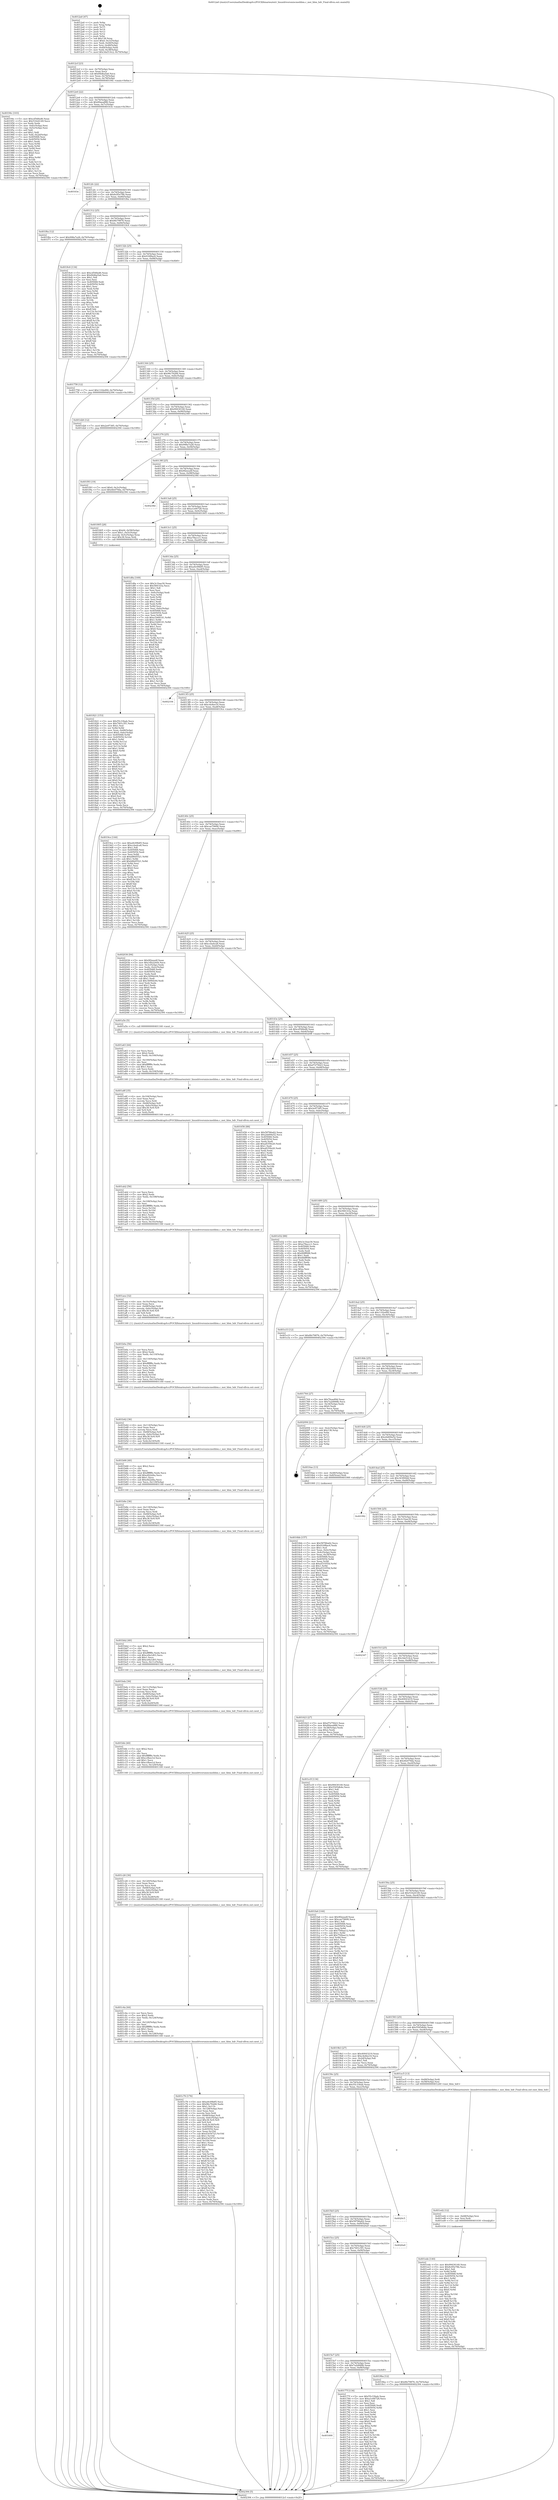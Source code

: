digraph "0x4012a0" {
  label = "0x4012a0 (/mnt/c/Users/mathe/Desktop/tcc/POCII/binaries/extr_linuxdriversmiscmeihbm.c_mei_hbm_hdr_Final-ollvm.out::main(0))"
  labelloc = "t"
  node[shape=record]

  Entry [label="",width=0.3,height=0.3,shape=circle,fillcolor=black,style=filled]
  "0x4012cf" [label="{
     0x4012cf [23]\l
     | [instrs]\l
     &nbsp;&nbsp;0x4012cf \<+3\>: mov -0x70(%rbp),%eax\l
     &nbsp;&nbsp;0x4012d2 \<+2\>: mov %eax,%ecx\l
     &nbsp;&nbsp;0x4012d4 \<+6\>: sub $0x84dba5a6,%ecx\l
     &nbsp;&nbsp;0x4012da \<+3\>: mov %eax,-0x74(%rbp)\l
     &nbsp;&nbsp;0x4012dd \<+3\>: mov %ecx,-0x78(%rbp)\l
     &nbsp;&nbsp;0x4012e0 \<+6\>: je 000000000040194c \<main+0x6ac\>\l
  }"]
  "0x40194c" [label="{
     0x40194c [103]\l
     | [instrs]\l
     &nbsp;&nbsp;0x40194c \<+5\>: mov $0xcd548ed6,%eax\l
     &nbsp;&nbsp;0x401951 \<+5\>: mov $0x51624149,%ecx\l
     &nbsp;&nbsp;0x401956 \<+2\>: xor %edx,%edx\l
     &nbsp;&nbsp;0x401958 \<+3\>: mov -0x6c(%rbp),%esi\l
     &nbsp;&nbsp;0x40195b \<+3\>: cmp -0x5c(%rbp),%esi\l
     &nbsp;&nbsp;0x40195e \<+4\>: setl %dil\l
     &nbsp;&nbsp;0x401962 \<+4\>: and $0x1,%dil\l
     &nbsp;&nbsp;0x401966 \<+4\>: mov %dil,-0x2d(%rbp)\l
     &nbsp;&nbsp;0x40196a \<+7\>: mov 0x405068,%esi\l
     &nbsp;&nbsp;0x401971 \<+8\>: mov 0x405054,%r8d\l
     &nbsp;&nbsp;0x401979 \<+3\>: sub $0x1,%edx\l
     &nbsp;&nbsp;0x40197c \<+3\>: mov %esi,%r9d\l
     &nbsp;&nbsp;0x40197f \<+3\>: add %edx,%r9d\l
     &nbsp;&nbsp;0x401982 \<+4\>: imul %r9d,%esi\l
     &nbsp;&nbsp;0x401986 \<+3\>: and $0x1,%esi\l
     &nbsp;&nbsp;0x401989 \<+3\>: cmp $0x0,%esi\l
     &nbsp;&nbsp;0x40198c \<+4\>: sete %dil\l
     &nbsp;&nbsp;0x401990 \<+4\>: cmp $0xa,%r8d\l
     &nbsp;&nbsp;0x401994 \<+4\>: setl %r10b\l
     &nbsp;&nbsp;0x401998 \<+3\>: mov %dil,%r11b\l
     &nbsp;&nbsp;0x40199b \<+3\>: and %r10b,%r11b\l
     &nbsp;&nbsp;0x40199e \<+3\>: xor %r10b,%dil\l
     &nbsp;&nbsp;0x4019a1 \<+3\>: or %dil,%r11b\l
     &nbsp;&nbsp;0x4019a4 \<+4\>: test $0x1,%r11b\l
     &nbsp;&nbsp;0x4019a8 \<+3\>: cmovne %ecx,%eax\l
     &nbsp;&nbsp;0x4019ab \<+3\>: mov %eax,-0x70(%rbp)\l
     &nbsp;&nbsp;0x4019ae \<+5\>: jmp 0000000000402394 \<main+0x10f4\>\l
  }"]
  "0x4012e6" [label="{
     0x4012e6 [22]\l
     | [instrs]\l
     &nbsp;&nbsp;0x4012e6 \<+5\>: jmp 00000000004012eb \<main+0x4b\>\l
     &nbsp;&nbsp;0x4012eb \<+3\>: mov -0x74(%rbp),%eax\l
     &nbsp;&nbsp;0x4012ee \<+5\>: sub $0x89aea886,%eax\l
     &nbsp;&nbsp;0x4012f3 \<+3\>: mov %eax,-0x7c(%rbp)\l
     &nbsp;&nbsp;0x4012f6 \<+6\>: je 000000000040163e \<main+0x39e\>\l
  }"]
  Exit [label="",width=0.3,height=0.3,shape=circle,fillcolor=black,style=filled,peripheries=2]
  "0x40163e" [label="{
     0x40163e\l
  }", style=dashed]
  "0x4012fc" [label="{
     0x4012fc [22]\l
     | [instrs]\l
     &nbsp;&nbsp;0x4012fc \<+5\>: jmp 0000000000401301 \<main+0x61\>\l
     &nbsp;&nbsp;0x401301 \<+3\>: mov -0x74(%rbp),%eax\l
     &nbsp;&nbsp;0x401304 \<+5\>: sub $0x8c85e78b,%eax\l
     &nbsp;&nbsp;0x401309 \<+3\>: mov %eax,-0x80(%rbp)\l
     &nbsp;&nbsp;0x40130c \<+6\>: je 0000000000401f6a \<main+0xcca\>\l
  }"]
  "0x401ede" [label="{
     0x401ede [140]\l
     | [instrs]\l
     &nbsp;&nbsp;0x401ede \<+5\>: mov $0x99430140,%eax\l
     &nbsp;&nbsp;0x401ee3 \<+5\>: mov $0x8c85e78b,%ecx\l
     &nbsp;&nbsp;0x401ee8 \<+2\>: mov $0x1,%dl\l
     &nbsp;&nbsp;0x401eea \<+3\>: xor %r8d,%r8d\l
     &nbsp;&nbsp;0x401eed \<+8\>: mov 0x405068,%r9d\l
     &nbsp;&nbsp;0x401ef5 \<+8\>: mov 0x405054,%r10d\l
     &nbsp;&nbsp;0x401efd \<+4\>: sub $0x1,%r8d\l
     &nbsp;&nbsp;0x401f01 \<+3\>: mov %r9d,%r11d\l
     &nbsp;&nbsp;0x401f04 \<+3\>: add %r8d,%r11d\l
     &nbsp;&nbsp;0x401f07 \<+4\>: imul %r11d,%r9d\l
     &nbsp;&nbsp;0x401f0b \<+4\>: and $0x1,%r9d\l
     &nbsp;&nbsp;0x401f0f \<+4\>: cmp $0x0,%r9d\l
     &nbsp;&nbsp;0x401f13 \<+3\>: sete %bl\l
     &nbsp;&nbsp;0x401f16 \<+4\>: cmp $0xa,%r10d\l
     &nbsp;&nbsp;0x401f1a \<+4\>: setl %r14b\l
     &nbsp;&nbsp;0x401f1e \<+3\>: mov %bl,%r15b\l
     &nbsp;&nbsp;0x401f21 \<+4\>: xor $0xff,%r15b\l
     &nbsp;&nbsp;0x401f25 \<+3\>: mov %r14b,%r12b\l
     &nbsp;&nbsp;0x401f28 \<+4\>: xor $0xff,%r12b\l
     &nbsp;&nbsp;0x401f2c \<+3\>: xor $0x0,%dl\l
     &nbsp;&nbsp;0x401f2f \<+3\>: mov %r15b,%r13b\l
     &nbsp;&nbsp;0x401f32 \<+4\>: and $0x0,%r13b\l
     &nbsp;&nbsp;0x401f36 \<+2\>: and %dl,%bl\l
     &nbsp;&nbsp;0x401f38 \<+3\>: mov %r12b,%sil\l
     &nbsp;&nbsp;0x401f3b \<+4\>: and $0x0,%sil\l
     &nbsp;&nbsp;0x401f3f \<+3\>: and %dl,%r14b\l
     &nbsp;&nbsp;0x401f42 \<+3\>: or %bl,%r13b\l
     &nbsp;&nbsp;0x401f45 \<+3\>: or %r14b,%sil\l
     &nbsp;&nbsp;0x401f48 \<+3\>: xor %sil,%r13b\l
     &nbsp;&nbsp;0x401f4b \<+3\>: or %r12b,%r15b\l
     &nbsp;&nbsp;0x401f4e \<+4\>: xor $0xff,%r15b\l
     &nbsp;&nbsp;0x401f52 \<+3\>: or $0x0,%dl\l
     &nbsp;&nbsp;0x401f55 \<+3\>: and %dl,%r15b\l
     &nbsp;&nbsp;0x401f58 \<+3\>: or %r15b,%r13b\l
     &nbsp;&nbsp;0x401f5b \<+4\>: test $0x1,%r13b\l
     &nbsp;&nbsp;0x401f5f \<+3\>: cmovne %ecx,%eax\l
     &nbsp;&nbsp;0x401f62 \<+3\>: mov %eax,-0x70(%rbp)\l
     &nbsp;&nbsp;0x401f65 \<+5\>: jmp 0000000000402394 \<main+0x10f4\>\l
  }"]
  "0x401f6a" [label="{
     0x401f6a [12]\l
     | [instrs]\l
     &nbsp;&nbsp;0x401f6a \<+7\>: movl $0x998a7a28,-0x70(%rbp)\l
     &nbsp;&nbsp;0x401f71 \<+5\>: jmp 0000000000402394 \<main+0x10f4\>\l
  }"]
  "0x401312" [label="{
     0x401312 [25]\l
     | [instrs]\l
     &nbsp;&nbsp;0x401312 \<+5\>: jmp 0000000000401317 \<main+0x77\>\l
     &nbsp;&nbsp;0x401317 \<+3\>: mov -0x74(%rbp),%eax\l
     &nbsp;&nbsp;0x40131a \<+5\>: sub $0x8fe79876,%eax\l
     &nbsp;&nbsp;0x40131f \<+6\>: mov %eax,-0x84(%rbp)\l
     &nbsp;&nbsp;0x401325 \<+6\>: je 00000000004018c6 \<main+0x626\>\l
  }"]
  "0x401ed2" [label="{
     0x401ed2 [12]\l
     | [instrs]\l
     &nbsp;&nbsp;0x401ed2 \<+4\>: mov -0x68(%rbp),%rsi\l
     &nbsp;&nbsp;0x401ed6 \<+3\>: mov %rsi,%rdi\l
     &nbsp;&nbsp;0x401ed9 \<+5\>: call 0000000000401030 \<free@plt\>\l
     | [calls]\l
     &nbsp;&nbsp;0x401030 \{1\} (unknown)\l
  }"]
  "0x4018c6" [label="{
     0x4018c6 [134]\l
     | [instrs]\l
     &nbsp;&nbsp;0x4018c6 \<+5\>: mov $0xcd548ed6,%eax\l
     &nbsp;&nbsp;0x4018cb \<+5\>: mov $0x84dba5a6,%ecx\l
     &nbsp;&nbsp;0x4018d0 \<+2\>: mov $0x1,%dl\l
     &nbsp;&nbsp;0x4018d2 \<+2\>: xor %esi,%esi\l
     &nbsp;&nbsp;0x4018d4 \<+7\>: mov 0x405068,%edi\l
     &nbsp;&nbsp;0x4018db \<+8\>: mov 0x405054,%r8d\l
     &nbsp;&nbsp;0x4018e3 \<+3\>: sub $0x1,%esi\l
     &nbsp;&nbsp;0x4018e6 \<+3\>: mov %edi,%r9d\l
     &nbsp;&nbsp;0x4018e9 \<+3\>: add %esi,%r9d\l
     &nbsp;&nbsp;0x4018ec \<+4\>: imul %r9d,%edi\l
     &nbsp;&nbsp;0x4018f0 \<+3\>: and $0x1,%edi\l
     &nbsp;&nbsp;0x4018f3 \<+3\>: cmp $0x0,%edi\l
     &nbsp;&nbsp;0x4018f6 \<+4\>: sete %r10b\l
     &nbsp;&nbsp;0x4018fa \<+4\>: cmp $0xa,%r8d\l
     &nbsp;&nbsp;0x4018fe \<+4\>: setl %r11b\l
     &nbsp;&nbsp;0x401902 \<+3\>: mov %r10b,%bl\l
     &nbsp;&nbsp;0x401905 \<+3\>: xor $0xff,%bl\l
     &nbsp;&nbsp;0x401908 \<+3\>: mov %r11b,%r14b\l
     &nbsp;&nbsp;0x40190b \<+4\>: xor $0xff,%r14b\l
     &nbsp;&nbsp;0x40190f \<+3\>: xor $0x1,%dl\l
     &nbsp;&nbsp;0x401912 \<+3\>: mov %bl,%r15b\l
     &nbsp;&nbsp;0x401915 \<+4\>: and $0xff,%r15b\l
     &nbsp;&nbsp;0x401919 \<+3\>: and %dl,%r10b\l
     &nbsp;&nbsp;0x40191c \<+3\>: mov %r14b,%r12b\l
     &nbsp;&nbsp;0x40191f \<+4\>: and $0xff,%r12b\l
     &nbsp;&nbsp;0x401923 \<+3\>: and %dl,%r11b\l
     &nbsp;&nbsp;0x401926 \<+3\>: or %r10b,%r15b\l
     &nbsp;&nbsp;0x401929 \<+3\>: or %r11b,%r12b\l
     &nbsp;&nbsp;0x40192c \<+3\>: xor %r12b,%r15b\l
     &nbsp;&nbsp;0x40192f \<+3\>: or %r14b,%bl\l
     &nbsp;&nbsp;0x401932 \<+3\>: xor $0xff,%bl\l
     &nbsp;&nbsp;0x401935 \<+3\>: or $0x1,%dl\l
     &nbsp;&nbsp;0x401938 \<+2\>: and %dl,%bl\l
     &nbsp;&nbsp;0x40193a \<+3\>: or %bl,%r15b\l
     &nbsp;&nbsp;0x40193d \<+4\>: test $0x1,%r15b\l
     &nbsp;&nbsp;0x401941 \<+3\>: cmovne %ecx,%eax\l
     &nbsp;&nbsp;0x401944 \<+3\>: mov %eax,-0x70(%rbp)\l
     &nbsp;&nbsp;0x401947 \<+5\>: jmp 0000000000402394 \<main+0x10f4\>\l
  }"]
  "0x40132b" [label="{
     0x40132b [25]\l
     | [instrs]\l
     &nbsp;&nbsp;0x40132b \<+5\>: jmp 0000000000401330 \<main+0x90\>\l
     &nbsp;&nbsp;0x401330 \<+3\>: mov -0x74(%rbp),%eax\l
     &nbsp;&nbsp;0x401333 \<+5\>: sub $0x916f8ac6,%eax\l
     &nbsp;&nbsp;0x401338 \<+6\>: mov %eax,-0x88(%rbp)\l
     &nbsp;&nbsp;0x40133e \<+6\>: je 0000000000401758 \<main+0x4b8\>\l
  }"]
  "0x401c76" [label="{
     0x401c76 [176]\l
     | [instrs]\l
     &nbsp;&nbsp;0x401c76 \<+5\>: mov $0xa9c09b85,%ecx\l
     &nbsp;&nbsp;0x401c7b \<+5\>: mov $0x96c76266,%edx\l
     &nbsp;&nbsp;0x401c80 \<+3\>: mov $0x1,%r11b\l
     &nbsp;&nbsp;0x401c83 \<+6\>: mov -0x128(%rbp),%esi\l
     &nbsp;&nbsp;0x401c89 \<+3\>: imul %eax,%esi\l
     &nbsp;&nbsp;0x401c8c \<+3\>: movslq %esi,%rdi\l
     &nbsp;&nbsp;0x401c8f \<+4\>: mov -0x68(%rbp),%r8\l
     &nbsp;&nbsp;0x401c93 \<+4\>: movslq -0x6c(%rbp),%r9\l
     &nbsp;&nbsp;0x401c97 \<+4\>: imul $0x38,%r9,%r9\l
     &nbsp;&nbsp;0x401c9b \<+3\>: add %r9,%r8\l
     &nbsp;&nbsp;0x401c9e \<+4\>: mov %rdi,0x30(%r8)\l
     &nbsp;&nbsp;0x401ca2 \<+7\>: mov 0x405068,%eax\l
     &nbsp;&nbsp;0x401ca9 \<+7\>: mov 0x405054,%esi\l
     &nbsp;&nbsp;0x401cb0 \<+3\>: mov %eax,%r10d\l
     &nbsp;&nbsp;0x401cb3 \<+7\>: sub $0x43e54723,%r10d\l
     &nbsp;&nbsp;0x401cba \<+4\>: sub $0x1,%r10d\l
     &nbsp;&nbsp;0x401cbe \<+7\>: add $0x43e54723,%r10d\l
     &nbsp;&nbsp;0x401cc5 \<+4\>: imul %r10d,%eax\l
     &nbsp;&nbsp;0x401cc9 \<+3\>: and $0x1,%eax\l
     &nbsp;&nbsp;0x401ccc \<+3\>: cmp $0x0,%eax\l
     &nbsp;&nbsp;0x401ccf \<+3\>: sete %bl\l
     &nbsp;&nbsp;0x401cd2 \<+3\>: cmp $0xa,%esi\l
     &nbsp;&nbsp;0x401cd5 \<+4\>: setl %r14b\l
     &nbsp;&nbsp;0x401cd9 \<+3\>: mov %bl,%r15b\l
     &nbsp;&nbsp;0x401cdc \<+4\>: xor $0xff,%r15b\l
     &nbsp;&nbsp;0x401ce0 \<+3\>: mov %r14b,%r12b\l
     &nbsp;&nbsp;0x401ce3 \<+4\>: xor $0xff,%r12b\l
     &nbsp;&nbsp;0x401ce7 \<+4\>: xor $0x1,%r11b\l
     &nbsp;&nbsp;0x401ceb \<+3\>: mov %r15b,%r13b\l
     &nbsp;&nbsp;0x401cee \<+4\>: and $0xff,%r13b\l
     &nbsp;&nbsp;0x401cf2 \<+3\>: and %r11b,%bl\l
     &nbsp;&nbsp;0x401cf5 \<+3\>: mov %r12b,%al\l
     &nbsp;&nbsp;0x401cf8 \<+2\>: and $0xff,%al\l
     &nbsp;&nbsp;0x401cfa \<+3\>: and %r11b,%r14b\l
     &nbsp;&nbsp;0x401cfd \<+3\>: or %bl,%r13b\l
     &nbsp;&nbsp;0x401d00 \<+3\>: or %r14b,%al\l
     &nbsp;&nbsp;0x401d03 \<+3\>: xor %al,%r13b\l
     &nbsp;&nbsp;0x401d06 \<+3\>: or %r12b,%r15b\l
     &nbsp;&nbsp;0x401d09 \<+4\>: xor $0xff,%r15b\l
     &nbsp;&nbsp;0x401d0d \<+4\>: or $0x1,%r11b\l
     &nbsp;&nbsp;0x401d11 \<+3\>: and %r11b,%r15b\l
     &nbsp;&nbsp;0x401d14 \<+3\>: or %r15b,%r13b\l
     &nbsp;&nbsp;0x401d17 \<+4\>: test $0x1,%r13b\l
     &nbsp;&nbsp;0x401d1b \<+3\>: cmovne %edx,%ecx\l
     &nbsp;&nbsp;0x401d1e \<+3\>: mov %ecx,-0x70(%rbp)\l
     &nbsp;&nbsp;0x401d21 \<+5\>: jmp 0000000000402394 \<main+0x10f4\>\l
  }"]
  "0x401758" [label="{
     0x401758 [12]\l
     | [instrs]\l
     &nbsp;&nbsp;0x401758 \<+7\>: movl $0x1102ef00,-0x70(%rbp)\l
     &nbsp;&nbsp;0x40175f \<+5\>: jmp 0000000000402394 \<main+0x10f4\>\l
  }"]
  "0x401344" [label="{
     0x401344 [25]\l
     | [instrs]\l
     &nbsp;&nbsp;0x401344 \<+5\>: jmp 0000000000401349 \<main+0xa9\>\l
     &nbsp;&nbsp;0x401349 \<+3\>: mov -0x74(%rbp),%eax\l
     &nbsp;&nbsp;0x40134c \<+5\>: sub $0x96c76266,%eax\l
     &nbsp;&nbsp;0x401351 \<+6\>: mov %eax,-0x8c(%rbp)\l
     &nbsp;&nbsp;0x401357 \<+6\>: je 0000000000401d26 \<main+0xa86\>\l
  }"]
  "0x401c4a" [label="{
     0x401c4a [44]\l
     | [instrs]\l
     &nbsp;&nbsp;0x401c4a \<+2\>: xor %ecx,%ecx\l
     &nbsp;&nbsp;0x401c4c \<+5\>: mov $0x2,%edx\l
     &nbsp;&nbsp;0x401c51 \<+6\>: mov %edx,-0x124(%rbp)\l
     &nbsp;&nbsp;0x401c57 \<+1\>: cltd\l
     &nbsp;&nbsp;0x401c58 \<+6\>: mov -0x124(%rbp),%esi\l
     &nbsp;&nbsp;0x401c5e \<+2\>: idiv %esi\l
     &nbsp;&nbsp;0x401c60 \<+6\>: imul $0xfffffffe,%edx,%edx\l
     &nbsp;&nbsp;0x401c66 \<+3\>: sub $0x1,%ecx\l
     &nbsp;&nbsp;0x401c69 \<+2\>: sub %ecx,%edx\l
     &nbsp;&nbsp;0x401c6b \<+6\>: mov %edx,-0x128(%rbp)\l
     &nbsp;&nbsp;0x401c71 \<+5\>: call 0000000000401160 \<next_i\>\l
     | [calls]\l
     &nbsp;&nbsp;0x401160 \{1\} (/mnt/c/Users/mathe/Desktop/tcc/POCII/binaries/extr_linuxdriversmiscmeihbm.c_mei_hbm_hdr_Final-ollvm.out::next_i)\l
  }"]
  "0x401d26" [label="{
     0x401d26 [12]\l
     | [instrs]\l
     &nbsp;&nbsp;0x401d26 \<+7\>: movl $0x2e97385,-0x70(%rbp)\l
     &nbsp;&nbsp;0x401d2d \<+5\>: jmp 0000000000402394 \<main+0x10f4\>\l
  }"]
  "0x40135d" [label="{
     0x40135d [25]\l
     | [instrs]\l
     &nbsp;&nbsp;0x40135d \<+5\>: jmp 0000000000401362 \<main+0xc2\>\l
     &nbsp;&nbsp;0x401362 \<+3\>: mov -0x74(%rbp),%eax\l
     &nbsp;&nbsp;0x401365 \<+5\>: sub $0x99430140,%eax\l
     &nbsp;&nbsp;0x40136a \<+6\>: mov %eax,-0x90(%rbp)\l
     &nbsp;&nbsp;0x401370 \<+6\>: je 0000000000402368 \<main+0x10c8\>\l
  }"]
  "0x401c26" [label="{
     0x401c26 [36]\l
     | [instrs]\l
     &nbsp;&nbsp;0x401c26 \<+6\>: mov -0x120(%rbp),%ecx\l
     &nbsp;&nbsp;0x401c2c \<+3\>: imul %eax,%ecx\l
     &nbsp;&nbsp;0x401c2f \<+3\>: movslq %ecx,%rdi\l
     &nbsp;&nbsp;0x401c32 \<+4\>: mov -0x68(%rbp),%r8\l
     &nbsp;&nbsp;0x401c36 \<+4\>: movslq -0x6c(%rbp),%r9\l
     &nbsp;&nbsp;0x401c3a \<+4\>: imul $0x38,%r9,%r9\l
     &nbsp;&nbsp;0x401c3e \<+3\>: add %r9,%r8\l
     &nbsp;&nbsp;0x401c41 \<+4\>: mov %rdi,0x28(%r8)\l
     &nbsp;&nbsp;0x401c45 \<+5\>: call 0000000000401160 \<next_i\>\l
     | [calls]\l
     &nbsp;&nbsp;0x401160 \{1\} (/mnt/c/Users/mathe/Desktop/tcc/POCII/binaries/extr_linuxdriversmiscmeihbm.c_mei_hbm_hdr_Final-ollvm.out::next_i)\l
  }"]
  "0x402368" [label="{
     0x402368\l
  }", style=dashed]
  "0x401376" [label="{
     0x401376 [25]\l
     | [instrs]\l
     &nbsp;&nbsp;0x401376 \<+5\>: jmp 000000000040137b \<main+0xdb\>\l
     &nbsp;&nbsp;0x40137b \<+3\>: mov -0x74(%rbp),%eax\l
     &nbsp;&nbsp;0x40137e \<+5\>: sub $0x998a7a28,%eax\l
     &nbsp;&nbsp;0x401383 \<+6\>: mov %eax,-0x94(%rbp)\l
     &nbsp;&nbsp;0x401389 \<+6\>: je 0000000000401f93 \<main+0xcf3\>\l
  }"]
  "0x401bfe" [label="{
     0x401bfe [40]\l
     | [instrs]\l
     &nbsp;&nbsp;0x401bfe \<+5\>: mov $0x2,%ecx\l
     &nbsp;&nbsp;0x401c03 \<+1\>: cltd\l
     &nbsp;&nbsp;0x401c04 \<+2\>: idiv %ecx\l
     &nbsp;&nbsp;0x401c06 \<+6\>: imul $0xfffffffe,%edx,%ecx\l
     &nbsp;&nbsp;0x401c0c \<+6\>: add $0xccfbee1d,%ecx\l
     &nbsp;&nbsp;0x401c12 \<+3\>: add $0x1,%ecx\l
     &nbsp;&nbsp;0x401c15 \<+6\>: sub $0xccfbee1d,%ecx\l
     &nbsp;&nbsp;0x401c1b \<+6\>: mov %ecx,-0x120(%rbp)\l
     &nbsp;&nbsp;0x401c21 \<+5\>: call 0000000000401160 \<next_i\>\l
     | [calls]\l
     &nbsp;&nbsp;0x401160 \{1\} (/mnt/c/Users/mathe/Desktop/tcc/POCII/binaries/extr_linuxdriversmiscmeihbm.c_mei_hbm_hdr_Final-ollvm.out::next_i)\l
  }"]
  "0x401f93" [label="{
     0x401f93 [19]\l
     | [instrs]\l
     &nbsp;&nbsp;0x401f93 \<+7\>: movl $0x0,-0x3c(%rbp)\l
     &nbsp;&nbsp;0x401f9a \<+7\>: movl $0x4fe079da,-0x70(%rbp)\l
     &nbsp;&nbsp;0x401fa1 \<+5\>: jmp 0000000000402394 \<main+0x10f4\>\l
  }"]
  "0x40138f" [label="{
     0x40138f [25]\l
     | [instrs]\l
     &nbsp;&nbsp;0x40138f \<+5\>: jmp 0000000000401394 \<main+0xf4\>\l
     &nbsp;&nbsp;0x401394 \<+3\>: mov -0x74(%rbp),%eax\l
     &nbsp;&nbsp;0x401397 \<+5\>: sub $0x9f2eea4f,%eax\l
     &nbsp;&nbsp;0x40139c \<+6\>: mov %eax,-0x98(%rbp)\l
     &nbsp;&nbsp;0x4013a2 \<+6\>: je 000000000040238d \<main+0x10ed\>\l
  }"]
  "0x401bda" [label="{
     0x401bda [36]\l
     | [instrs]\l
     &nbsp;&nbsp;0x401bda \<+6\>: mov -0x11c(%rbp),%ecx\l
     &nbsp;&nbsp;0x401be0 \<+3\>: imul %eax,%ecx\l
     &nbsp;&nbsp;0x401be3 \<+3\>: movslq %ecx,%rdi\l
     &nbsp;&nbsp;0x401be6 \<+4\>: mov -0x68(%rbp),%r8\l
     &nbsp;&nbsp;0x401bea \<+4\>: movslq -0x6c(%rbp),%r9\l
     &nbsp;&nbsp;0x401bee \<+4\>: imul $0x38,%r9,%r9\l
     &nbsp;&nbsp;0x401bf2 \<+3\>: add %r9,%r8\l
     &nbsp;&nbsp;0x401bf5 \<+4\>: mov %rdi,0x20(%r8)\l
     &nbsp;&nbsp;0x401bf9 \<+5\>: call 0000000000401160 \<next_i\>\l
     | [calls]\l
     &nbsp;&nbsp;0x401160 \{1\} (/mnt/c/Users/mathe/Desktop/tcc/POCII/binaries/extr_linuxdriversmiscmeihbm.c_mei_hbm_hdr_Final-ollvm.out::next_i)\l
  }"]
  "0x40238d" [label="{
     0x40238d\l
  }", style=dashed]
  "0x4013a8" [label="{
     0x4013a8 [25]\l
     | [instrs]\l
     &nbsp;&nbsp;0x4013a8 \<+5\>: jmp 00000000004013ad \<main+0x10d\>\l
     &nbsp;&nbsp;0x4013ad \<+3\>: mov -0x74(%rbp),%eax\l
     &nbsp;&nbsp;0x4013b0 \<+5\>: sub $0xa1e06728,%eax\l
     &nbsp;&nbsp;0x4013b5 \<+6\>: mov %eax,-0x9c(%rbp)\l
     &nbsp;&nbsp;0x4013bb \<+6\>: je 0000000000401805 \<main+0x565\>\l
  }"]
  "0x401bb2" [label="{
     0x401bb2 [40]\l
     | [instrs]\l
     &nbsp;&nbsp;0x401bb2 \<+5\>: mov $0x2,%ecx\l
     &nbsp;&nbsp;0x401bb7 \<+1\>: cltd\l
     &nbsp;&nbsp;0x401bb8 \<+2\>: idiv %ecx\l
     &nbsp;&nbsp;0x401bba \<+6\>: imul $0xfffffffe,%edx,%ecx\l
     &nbsp;&nbsp;0x401bc0 \<+6\>: sub $0xce9a1d03,%ecx\l
     &nbsp;&nbsp;0x401bc6 \<+3\>: add $0x1,%ecx\l
     &nbsp;&nbsp;0x401bc9 \<+6\>: add $0xce9a1d03,%ecx\l
     &nbsp;&nbsp;0x401bcf \<+6\>: mov %ecx,-0x11c(%rbp)\l
     &nbsp;&nbsp;0x401bd5 \<+5\>: call 0000000000401160 \<next_i\>\l
     | [calls]\l
     &nbsp;&nbsp;0x401160 \{1\} (/mnt/c/Users/mathe/Desktop/tcc/POCII/binaries/extr_linuxdriversmiscmeihbm.c_mei_hbm_hdr_Final-ollvm.out::next_i)\l
  }"]
  "0x401805" [label="{
     0x401805 [28]\l
     | [instrs]\l
     &nbsp;&nbsp;0x401805 \<+8\>: movq $0x64,-0x58(%rbp)\l
     &nbsp;&nbsp;0x40180d \<+7\>: movl $0x1,-0x5c(%rbp)\l
     &nbsp;&nbsp;0x401814 \<+4\>: movslq -0x5c(%rbp),%rax\l
     &nbsp;&nbsp;0x401818 \<+4\>: imul $0x38,%rax,%rdi\l
     &nbsp;&nbsp;0x40181c \<+5\>: call 0000000000401050 \<malloc@plt\>\l
     | [calls]\l
     &nbsp;&nbsp;0x401050 \{1\} (unknown)\l
  }"]
  "0x4013c1" [label="{
     0x4013c1 [25]\l
     | [instrs]\l
     &nbsp;&nbsp;0x4013c1 \<+5\>: jmp 00000000004013c6 \<main+0x126\>\l
     &nbsp;&nbsp;0x4013c6 \<+3\>: mov -0x74(%rbp),%eax\l
     &nbsp;&nbsp;0x4013c9 \<+5\>: sub $0xa78accc1,%eax\l
     &nbsp;&nbsp;0x4013ce \<+6\>: mov %eax,-0xa0(%rbp)\l
     &nbsp;&nbsp;0x4013d4 \<+6\>: je 0000000000401d8a \<main+0xaea\>\l
  }"]
  "0x401b8e" [label="{
     0x401b8e [36]\l
     | [instrs]\l
     &nbsp;&nbsp;0x401b8e \<+6\>: mov -0x118(%rbp),%ecx\l
     &nbsp;&nbsp;0x401b94 \<+3\>: imul %eax,%ecx\l
     &nbsp;&nbsp;0x401b97 \<+3\>: movslq %ecx,%rdi\l
     &nbsp;&nbsp;0x401b9a \<+4\>: mov -0x68(%rbp),%r8\l
     &nbsp;&nbsp;0x401b9e \<+4\>: movslq -0x6c(%rbp),%r9\l
     &nbsp;&nbsp;0x401ba2 \<+4\>: imul $0x38,%r9,%r9\l
     &nbsp;&nbsp;0x401ba6 \<+3\>: add %r9,%r8\l
     &nbsp;&nbsp;0x401ba9 \<+4\>: mov %rdi,0x18(%r8)\l
     &nbsp;&nbsp;0x401bad \<+5\>: call 0000000000401160 \<next_i\>\l
     | [calls]\l
     &nbsp;&nbsp;0x401160 \{1\} (/mnt/c/Users/mathe/Desktop/tcc/POCII/binaries/extr_linuxdriversmiscmeihbm.c_mei_hbm_hdr_Final-ollvm.out::next_i)\l
  }"]
  "0x401d8a" [label="{
     0x401d8a [169]\l
     | [instrs]\l
     &nbsp;&nbsp;0x401d8a \<+5\>: mov $0x3c1bae30,%eax\l
     &nbsp;&nbsp;0x401d8f \<+5\>: mov $0x584143a,%ecx\l
     &nbsp;&nbsp;0x401d94 \<+2\>: mov $0x1,%dl\l
     &nbsp;&nbsp;0x401d96 \<+2\>: xor %esi,%esi\l
     &nbsp;&nbsp;0x401d98 \<+3\>: mov -0x6c(%rbp),%edi\l
     &nbsp;&nbsp;0x401d9b \<+3\>: mov %esi,%r8d\l
     &nbsp;&nbsp;0x401d9e \<+3\>: sub %edi,%r8d\l
     &nbsp;&nbsp;0x401da1 \<+2\>: mov %esi,%edi\l
     &nbsp;&nbsp;0x401da3 \<+3\>: sub $0x1,%edi\l
     &nbsp;&nbsp;0x401da6 \<+3\>: add %edi,%r8d\l
     &nbsp;&nbsp;0x401da9 \<+3\>: sub %r8d,%esi\l
     &nbsp;&nbsp;0x401dac \<+3\>: mov %esi,-0x6c(%rbp)\l
     &nbsp;&nbsp;0x401daf \<+7\>: mov 0x405068,%esi\l
     &nbsp;&nbsp;0x401db6 \<+7\>: mov 0x405054,%edi\l
     &nbsp;&nbsp;0x401dbd \<+3\>: mov %esi,%r8d\l
     &nbsp;&nbsp;0x401dc0 \<+7\>: sub $0xe1b68141,%r8d\l
     &nbsp;&nbsp;0x401dc7 \<+4\>: sub $0x1,%r8d\l
     &nbsp;&nbsp;0x401dcb \<+7\>: add $0xe1b68141,%r8d\l
     &nbsp;&nbsp;0x401dd2 \<+4\>: imul %r8d,%esi\l
     &nbsp;&nbsp;0x401dd6 \<+3\>: and $0x1,%esi\l
     &nbsp;&nbsp;0x401dd9 \<+3\>: cmp $0x0,%esi\l
     &nbsp;&nbsp;0x401ddc \<+4\>: sete %r9b\l
     &nbsp;&nbsp;0x401de0 \<+3\>: cmp $0xa,%edi\l
     &nbsp;&nbsp;0x401de3 \<+4\>: setl %r10b\l
     &nbsp;&nbsp;0x401de7 \<+3\>: mov %r9b,%r11b\l
     &nbsp;&nbsp;0x401dea \<+4\>: xor $0xff,%r11b\l
     &nbsp;&nbsp;0x401dee \<+3\>: mov %r10b,%bl\l
     &nbsp;&nbsp;0x401df1 \<+3\>: xor $0xff,%bl\l
     &nbsp;&nbsp;0x401df4 \<+3\>: xor $0x0,%dl\l
     &nbsp;&nbsp;0x401df7 \<+3\>: mov %r11b,%r14b\l
     &nbsp;&nbsp;0x401dfa \<+4\>: and $0x0,%r14b\l
     &nbsp;&nbsp;0x401dfe \<+3\>: and %dl,%r9b\l
     &nbsp;&nbsp;0x401e01 \<+3\>: mov %bl,%r15b\l
     &nbsp;&nbsp;0x401e04 \<+4\>: and $0x0,%r15b\l
     &nbsp;&nbsp;0x401e08 \<+3\>: and %dl,%r10b\l
     &nbsp;&nbsp;0x401e0b \<+3\>: or %r9b,%r14b\l
     &nbsp;&nbsp;0x401e0e \<+3\>: or %r10b,%r15b\l
     &nbsp;&nbsp;0x401e11 \<+3\>: xor %r15b,%r14b\l
     &nbsp;&nbsp;0x401e14 \<+3\>: or %bl,%r11b\l
     &nbsp;&nbsp;0x401e17 \<+4\>: xor $0xff,%r11b\l
     &nbsp;&nbsp;0x401e1b \<+3\>: or $0x0,%dl\l
     &nbsp;&nbsp;0x401e1e \<+3\>: and %dl,%r11b\l
     &nbsp;&nbsp;0x401e21 \<+3\>: or %r11b,%r14b\l
     &nbsp;&nbsp;0x401e24 \<+4\>: test $0x1,%r14b\l
     &nbsp;&nbsp;0x401e28 \<+3\>: cmovne %ecx,%eax\l
     &nbsp;&nbsp;0x401e2b \<+3\>: mov %eax,-0x70(%rbp)\l
     &nbsp;&nbsp;0x401e2e \<+5\>: jmp 0000000000402394 \<main+0x10f4\>\l
  }"]
  "0x4013da" [label="{
     0x4013da [25]\l
     | [instrs]\l
     &nbsp;&nbsp;0x4013da \<+5\>: jmp 00000000004013df \<main+0x13f\>\l
     &nbsp;&nbsp;0x4013df \<+3\>: mov -0x74(%rbp),%eax\l
     &nbsp;&nbsp;0x4013e2 \<+5\>: sub $0xa9c09b85,%eax\l
     &nbsp;&nbsp;0x4013e7 \<+6\>: mov %eax,-0xa4(%rbp)\l
     &nbsp;&nbsp;0x4013ed \<+6\>: je 0000000000402104 \<main+0xe64\>\l
  }"]
  "0x401b66" [label="{
     0x401b66 [40]\l
     | [instrs]\l
     &nbsp;&nbsp;0x401b66 \<+5\>: mov $0x2,%ecx\l
     &nbsp;&nbsp;0x401b6b \<+1\>: cltd\l
     &nbsp;&nbsp;0x401b6c \<+2\>: idiv %ecx\l
     &nbsp;&nbsp;0x401b6e \<+6\>: imul $0xfffffffe,%edx,%ecx\l
     &nbsp;&nbsp;0x401b74 \<+6\>: add $0xe822d4a,%ecx\l
     &nbsp;&nbsp;0x401b7a \<+3\>: add $0x1,%ecx\l
     &nbsp;&nbsp;0x401b7d \<+6\>: sub $0xe822d4a,%ecx\l
     &nbsp;&nbsp;0x401b83 \<+6\>: mov %ecx,-0x118(%rbp)\l
     &nbsp;&nbsp;0x401b89 \<+5\>: call 0000000000401160 \<next_i\>\l
     | [calls]\l
     &nbsp;&nbsp;0x401160 \{1\} (/mnt/c/Users/mathe/Desktop/tcc/POCII/binaries/extr_linuxdriversmiscmeihbm.c_mei_hbm_hdr_Final-ollvm.out::next_i)\l
  }"]
  "0x402104" [label="{
     0x402104\l
  }", style=dashed]
  "0x4013f3" [label="{
     0x4013f3 [25]\l
     | [instrs]\l
     &nbsp;&nbsp;0x4013f3 \<+5\>: jmp 00000000004013f8 \<main+0x158\>\l
     &nbsp;&nbsp;0x4013f8 \<+3\>: mov -0x74(%rbp),%eax\l
     &nbsp;&nbsp;0x4013fb \<+5\>: sub $0xc4e8ee16,%eax\l
     &nbsp;&nbsp;0x401400 \<+6\>: mov %eax,-0xa8(%rbp)\l
     &nbsp;&nbsp;0x401406 \<+6\>: je 00000000004019ce \<main+0x72e\>\l
  }"]
  "0x401b42" [label="{
     0x401b42 [36]\l
     | [instrs]\l
     &nbsp;&nbsp;0x401b42 \<+6\>: mov -0x114(%rbp),%ecx\l
     &nbsp;&nbsp;0x401b48 \<+3\>: imul %eax,%ecx\l
     &nbsp;&nbsp;0x401b4b \<+3\>: movslq %ecx,%rdi\l
     &nbsp;&nbsp;0x401b4e \<+4\>: mov -0x68(%rbp),%r8\l
     &nbsp;&nbsp;0x401b52 \<+4\>: movslq -0x6c(%rbp),%r9\l
     &nbsp;&nbsp;0x401b56 \<+4\>: imul $0x38,%r9,%r9\l
     &nbsp;&nbsp;0x401b5a \<+3\>: add %r9,%r8\l
     &nbsp;&nbsp;0x401b5d \<+4\>: mov %rdi,0x10(%r8)\l
     &nbsp;&nbsp;0x401b61 \<+5\>: call 0000000000401160 \<next_i\>\l
     | [calls]\l
     &nbsp;&nbsp;0x401160 \{1\} (/mnt/c/Users/mathe/Desktop/tcc/POCII/binaries/extr_linuxdriversmiscmeihbm.c_mei_hbm_hdr_Final-ollvm.out::next_i)\l
  }"]
  "0x4019ce" [label="{
     0x4019ce [144]\l
     | [instrs]\l
     &nbsp;&nbsp;0x4019ce \<+5\>: mov $0xa9c09b85,%eax\l
     &nbsp;&nbsp;0x4019d3 \<+5\>: mov $0xccba4ca8,%ecx\l
     &nbsp;&nbsp;0x4019d8 \<+2\>: mov $0x1,%dl\l
     &nbsp;&nbsp;0x4019da \<+7\>: mov 0x405068,%esi\l
     &nbsp;&nbsp;0x4019e1 \<+7\>: mov 0x405054,%edi\l
     &nbsp;&nbsp;0x4019e8 \<+3\>: mov %esi,%r8d\l
     &nbsp;&nbsp;0x4019eb \<+7\>: sub $0xb86d5521,%r8d\l
     &nbsp;&nbsp;0x4019f2 \<+4\>: sub $0x1,%r8d\l
     &nbsp;&nbsp;0x4019f6 \<+7\>: add $0xb86d5521,%r8d\l
     &nbsp;&nbsp;0x4019fd \<+4\>: imul %r8d,%esi\l
     &nbsp;&nbsp;0x401a01 \<+3\>: and $0x1,%esi\l
     &nbsp;&nbsp;0x401a04 \<+3\>: cmp $0x0,%esi\l
     &nbsp;&nbsp;0x401a07 \<+4\>: sete %r9b\l
     &nbsp;&nbsp;0x401a0b \<+3\>: cmp $0xa,%edi\l
     &nbsp;&nbsp;0x401a0e \<+4\>: setl %r10b\l
     &nbsp;&nbsp;0x401a12 \<+3\>: mov %r9b,%r11b\l
     &nbsp;&nbsp;0x401a15 \<+4\>: xor $0xff,%r11b\l
     &nbsp;&nbsp;0x401a19 \<+3\>: mov %r10b,%bl\l
     &nbsp;&nbsp;0x401a1c \<+3\>: xor $0xff,%bl\l
     &nbsp;&nbsp;0x401a1f \<+3\>: xor $0x0,%dl\l
     &nbsp;&nbsp;0x401a22 \<+3\>: mov %r11b,%r14b\l
     &nbsp;&nbsp;0x401a25 \<+4\>: and $0x0,%r14b\l
     &nbsp;&nbsp;0x401a29 \<+3\>: and %dl,%r9b\l
     &nbsp;&nbsp;0x401a2c \<+3\>: mov %bl,%r15b\l
     &nbsp;&nbsp;0x401a2f \<+4\>: and $0x0,%r15b\l
     &nbsp;&nbsp;0x401a33 \<+3\>: and %dl,%r10b\l
     &nbsp;&nbsp;0x401a36 \<+3\>: or %r9b,%r14b\l
     &nbsp;&nbsp;0x401a39 \<+3\>: or %r10b,%r15b\l
     &nbsp;&nbsp;0x401a3c \<+3\>: xor %r15b,%r14b\l
     &nbsp;&nbsp;0x401a3f \<+3\>: or %bl,%r11b\l
     &nbsp;&nbsp;0x401a42 \<+4\>: xor $0xff,%r11b\l
     &nbsp;&nbsp;0x401a46 \<+3\>: or $0x0,%dl\l
     &nbsp;&nbsp;0x401a49 \<+3\>: and %dl,%r11b\l
     &nbsp;&nbsp;0x401a4c \<+3\>: or %r11b,%r14b\l
     &nbsp;&nbsp;0x401a4f \<+4\>: test $0x1,%r14b\l
     &nbsp;&nbsp;0x401a53 \<+3\>: cmovne %ecx,%eax\l
     &nbsp;&nbsp;0x401a56 \<+3\>: mov %eax,-0x70(%rbp)\l
     &nbsp;&nbsp;0x401a59 \<+5\>: jmp 0000000000402394 \<main+0x10f4\>\l
  }"]
  "0x40140c" [label="{
     0x40140c [25]\l
     | [instrs]\l
     &nbsp;&nbsp;0x40140c \<+5\>: jmp 0000000000401411 \<main+0x171\>\l
     &nbsp;&nbsp;0x401411 \<+3\>: mov -0x74(%rbp),%eax\l
     &nbsp;&nbsp;0x401414 \<+5\>: sub $0xcae79606,%eax\l
     &nbsp;&nbsp;0x401419 \<+6\>: mov %eax,-0xac(%rbp)\l
     &nbsp;&nbsp;0x40141f \<+6\>: je 0000000000402036 \<main+0xd96\>\l
  }"]
  "0x401b0a" [label="{
     0x401b0a [56]\l
     | [instrs]\l
     &nbsp;&nbsp;0x401b0a \<+2\>: xor %ecx,%ecx\l
     &nbsp;&nbsp;0x401b0c \<+5\>: mov $0x2,%edx\l
     &nbsp;&nbsp;0x401b11 \<+6\>: mov %edx,-0x110(%rbp)\l
     &nbsp;&nbsp;0x401b17 \<+1\>: cltd\l
     &nbsp;&nbsp;0x401b18 \<+6\>: mov -0x110(%rbp),%esi\l
     &nbsp;&nbsp;0x401b1e \<+2\>: idiv %esi\l
     &nbsp;&nbsp;0x401b20 \<+6\>: imul $0xfffffffe,%edx,%edx\l
     &nbsp;&nbsp;0x401b26 \<+3\>: mov %ecx,%r10d\l
     &nbsp;&nbsp;0x401b29 \<+3\>: sub %edx,%r10d\l
     &nbsp;&nbsp;0x401b2c \<+2\>: mov %ecx,%edx\l
     &nbsp;&nbsp;0x401b2e \<+3\>: sub $0x1,%edx\l
     &nbsp;&nbsp;0x401b31 \<+3\>: add %edx,%r10d\l
     &nbsp;&nbsp;0x401b34 \<+3\>: sub %r10d,%ecx\l
     &nbsp;&nbsp;0x401b37 \<+6\>: mov %ecx,-0x114(%rbp)\l
     &nbsp;&nbsp;0x401b3d \<+5\>: call 0000000000401160 \<next_i\>\l
     | [calls]\l
     &nbsp;&nbsp;0x401160 \{1\} (/mnt/c/Users/mathe/Desktop/tcc/POCII/binaries/extr_linuxdriversmiscmeihbm.c_mei_hbm_hdr_Final-ollvm.out::next_i)\l
  }"]
  "0x402036" [label="{
     0x402036 [94]\l
     | [instrs]\l
     &nbsp;&nbsp;0x402036 \<+5\>: mov $0x9f2eea4f,%eax\l
     &nbsp;&nbsp;0x40203b \<+5\>: mov $0x16b22444,%ecx\l
     &nbsp;&nbsp;0x402040 \<+3\>: mov -0x3c(%rbp),%edx\l
     &nbsp;&nbsp;0x402043 \<+3\>: mov %edx,-0x2c(%rbp)\l
     &nbsp;&nbsp;0x402046 \<+7\>: mov 0x405068,%edx\l
     &nbsp;&nbsp;0x40204d \<+7\>: mov 0x405054,%esi\l
     &nbsp;&nbsp;0x402054 \<+2\>: mov %edx,%edi\l
     &nbsp;&nbsp;0x402056 \<+6\>: add $0x3499dc64,%edi\l
     &nbsp;&nbsp;0x40205c \<+3\>: sub $0x1,%edi\l
     &nbsp;&nbsp;0x40205f \<+6\>: sub $0x3499dc64,%edi\l
     &nbsp;&nbsp;0x402065 \<+3\>: imul %edi,%edx\l
     &nbsp;&nbsp;0x402068 \<+3\>: and $0x1,%edx\l
     &nbsp;&nbsp;0x40206b \<+3\>: cmp $0x0,%edx\l
     &nbsp;&nbsp;0x40206e \<+4\>: sete %r8b\l
     &nbsp;&nbsp;0x402072 \<+3\>: cmp $0xa,%esi\l
     &nbsp;&nbsp;0x402075 \<+4\>: setl %r9b\l
     &nbsp;&nbsp;0x402079 \<+3\>: mov %r8b,%r10b\l
     &nbsp;&nbsp;0x40207c \<+3\>: and %r9b,%r10b\l
     &nbsp;&nbsp;0x40207f \<+3\>: xor %r9b,%r8b\l
     &nbsp;&nbsp;0x402082 \<+3\>: or %r8b,%r10b\l
     &nbsp;&nbsp;0x402085 \<+4\>: test $0x1,%r10b\l
     &nbsp;&nbsp;0x402089 \<+3\>: cmovne %ecx,%eax\l
     &nbsp;&nbsp;0x40208c \<+3\>: mov %eax,-0x70(%rbp)\l
     &nbsp;&nbsp;0x40208f \<+5\>: jmp 0000000000402394 \<main+0x10f4\>\l
  }"]
  "0x401425" [label="{
     0x401425 [25]\l
     | [instrs]\l
     &nbsp;&nbsp;0x401425 \<+5\>: jmp 000000000040142a \<main+0x18a\>\l
     &nbsp;&nbsp;0x40142a \<+3\>: mov -0x74(%rbp),%eax\l
     &nbsp;&nbsp;0x40142d \<+5\>: sub $0xccba4ca8,%eax\l
     &nbsp;&nbsp;0x401432 \<+6\>: mov %eax,-0xb0(%rbp)\l
     &nbsp;&nbsp;0x401438 \<+6\>: je 0000000000401a5e \<main+0x7be\>\l
  }"]
  "0x401aea" [label="{
     0x401aea [32]\l
     | [instrs]\l
     &nbsp;&nbsp;0x401aea \<+6\>: mov -0x10c(%rbp),%ecx\l
     &nbsp;&nbsp;0x401af0 \<+3\>: imul %eax,%ecx\l
     &nbsp;&nbsp;0x401af3 \<+4\>: mov -0x68(%rbp),%rdi\l
     &nbsp;&nbsp;0x401af7 \<+4\>: movslq -0x6c(%rbp),%r8\l
     &nbsp;&nbsp;0x401afb \<+4\>: imul $0x38,%r8,%r8\l
     &nbsp;&nbsp;0x401aff \<+3\>: add %r8,%rdi\l
     &nbsp;&nbsp;0x401b02 \<+3\>: mov %ecx,0x8(%rdi)\l
     &nbsp;&nbsp;0x401b05 \<+5\>: call 0000000000401160 \<next_i\>\l
     | [calls]\l
     &nbsp;&nbsp;0x401160 \{1\} (/mnt/c/Users/mathe/Desktop/tcc/POCII/binaries/extr_linuxdriversmiscmeihbm.c_mei_hbm_hdr_Final-ollvm.out::next_i)\l
  }"]
  "0x401a5e" [label="{
     0x401a5e [5]\l
     | [instrs]\l
     &nbsp;&nbsp;0x401a5e \<+5\>: call 0000000000401160 \<next_i\>\l
     | [calls]\l
     &nbsp;&nbsp;0x401160 \{1\} (/mnt/c/Users/mathe/Desktop/tcc/POCII/binaries/extr_linuxdriversmiscmeihbm.c_mei_hbm_hdr_Final-ollvm.out::next_i)\l
  }"]
  "0x40143e" [label="{
     0x40143e [25]\l
     | [instrs]\l
     &nbsp;&nbsp;0x40143e \<+5\>: jmp 0000000000401443 \<main+0x1a3\>\l
     &nbsp;&nbsp;0x401443 \<+3\>: mov -0x74(%rbp),%eax\l
     &nbsp;&nbsp;0x401446 \<+5\>: sub $0xcd548ed6,%eax\l
     &nbsp;&nbsp;0x40144b \<+6\>: mov %eax,-0xb4(%rbp)\l
     &nbsp;&nbsp;0x401451 \<+6\>: je 00000000004020f8 \<main+0xe58\>\l
  }"]
  "0x401ab2" [label="{
     0x401ab2 [56]\l
     | [instrs]\l
     &nbsp;&nbsp;0x401ab2 \<+2\>: xor %ecx,%ecx\l
     &nbsp;&nbsp;0x401ab4 \<+5\>: mov $0x2,%edx\l
     &nbsp;&nbsp;0x401ab9 \<+6\>: mov %edx,-0x108(%rbp)\l
     &nbsp;&nbsp;0x401abf \<+1\>: cltd\l
     &nbsp;&nbsp;0x401ac0 \<+6\>: mov -0x108(%rbp),%esi\l
     &nbsp;&nbsp;0x401ac6 \<+2\>: idiv %esi\l
     &nbsp;&nbsp;0x401ac8 \<+6\>: imul $0xfffffffe,%edx,%edx\l
     &nbsp;&nbsp;0x401ace \<+3\>: mov %ecx,%r10d\l
     &nbsp;&nbsp;0x401ad1 \<+3\>: sub %edx,%r10d\l
     &nbsp;&nbsp;0x401ad4 \<+2\>: mov %ecx,%edx\l
     &nbsp;&nbsp;0x401ad6 \<+3\>: sub $0x1,%edx\l
     &nbsp;&nbsp;0x401ad9 \<+3\>: add %edx,%r10d\l
     &nbsp;&nbsp;0x401adc \<+3\>: sub %r10d,%ecx\l
     &nbsp;&nbsp;0x401adf \<+6\>: mov %ecx,-0x10c(%rbp)\l
     &nbsp;&nbsp;0x401ae5 \<+5\>: call 0000000000401160 \<next_i\>\l
     | [calls]\l
     &nbsp;&nbsp;0x401160 \{1\} (/mnt/c/Users/mathe/Desktop/tcc/POCII/binaries/extr_linuxdriversmiscmeihbm.c_mei_hbm_hdr_Final-ollvm.out::next_i)\l
  }"]
  "0x4020f8" [label="{
     0x4020f8\l
  }", style=dashed]
  "0x401457" [label="{
     0x401457 [25]\l
     | [instrs]\l
     &nbsp;&nbsp;0x401457 \<+5\>: jmp 000000000040145c \<main+0x1bc\>\l
     &nbsp;&nbsp;0x40145c \<+3\>: mov -0x74(%rbp),%eax\l
     &nbsp;&nbsp;0x40145f \<+5\>: sub $0xd7275623,%eax\l
     &nbsp;&nbsp;0x401464 \<+6\>: mov %eax,-0xb8(%rbp)\l
     &nbsp;&nbsp;0x40146a \<+6\>: je 0000000000401656 \<main+0x3b6\>\l
  }"]
  "0x401a8f" [label="{
     0x401a8f [35]\l
     | [instrs]\l
     &nbsp;&nbsp;0x401a8f \<+6\>: mov -0x104(%rbp),%ecx\l
     &nbsp;&nbsp;0x401a95 \<+3\>: imul %eax,%ecx\l
     &nbsp;&nbsp;0x401a98 \<+3\>: movslq %ecx,%rdi\l
     &nbsp;&nbsp;0x401a9b \<+4\>: mov -0x68(%rbp),%r8\l
     &nbsp;&nbsp;0x401a9f \<+4\>: movslq -0x6c(%rbp),%r9\l
     &nbsp;&nbsp;0x401aa3 \<+4\>: imul $0x38,%r9,%r9\l
     &nbsp;&nbsp;0x401aa7 \<+3\>: add %r9,%r8\l
     &nbsp;&nbsp;0x401aaa \<+3\>: mov %rdi,(%r8)\l
     &nbsp;&nbsp;0x401aad \<+5\>: call 0000000000401160 \<next_i\>\l
     | [calls]\l
     &nbsp;&nbsp;0x401160 \{1\} (/mnt/c/Users/mathe/Desktop/tcc/POCII/binaries/extr_linuxdriversmiscmeihbm.c_mei_hbm_hdr_Final-ollvm.out::next_i)\l
  }"]
  "0x401656" [label="{
     0x401656 [88]\l
     | [instrs]\l
     &nbsp;&nbsp;0x401656 \<+5\>: mov $0x58786a62,%eax\l
     &nbsp;&nbsp;0x40165b \<+5\>: mov $0x24d09a52,%ecx\l
     &nbsp;&nbsp;0x401660 \<+7\>: mov 0x405068,%edx\l
     &nbsp;&nbsp;0x401667 \<+7\>: mov 0x405054,%esi\l
     &nbsp;&nbsp;0x40166e \<+2\>: mov %edx,%edi\l
     &nbsp;&nbsp;0x401670 \<+6\>: add $0xa8359e20,%edi\l
     &nbsp;&nbsp;0x401676 \<+3\>: sub $0x1,%edi\l
     &nbsp;&nbsp;0x401679 \<+6\>: sub $0xa8359e20,%edi\l
     &nbsp;&nbsp;0x40167f \<+3\>: imul %edi,%edx\l
     &nbsp;&nbsp;0x401682 \<+3\>: and $0x1,%edx\l
     &nbsp;&nbsp;0x401685 \<+3\>: cmp $0x0,%edx\l
     &nbsp;&nbsp;0x401688 \<+4\>: sete %r8b\l
     &nbsp;&nbsp;0x40168c \<+3\>: cmp $0xa,%esi\l
     &nbsp;&nbsp;0x40168f \<+4\>: setl %r9b\l
     &nbsp;&nbsp;0x401693 \<+3\>: mov %r8b,%r10b\l
     &nbsp;&nbsp;0x401696 \<+3\>: and %r9b,%r10b\l
     &nbsp;&nbsp;0x401699 \<+3\>: xor %r9b,%r8b\l
     &nbsp;&nbsp;0x40169c \<+3\>: or %r8b,%r10b\l
     &nbsp;&nbsp;0x40169f \<+4\>: test $0x1,%r10b\l
     &nbsp;&nbsp;0x4016a3 \<+3\>: cmovne %ecx,%eax\l
     &nbsp;&nbsp;0x4016a6 \<+3\>: mov %eax,-0x70(%rbp)\l
     &nbsp;&nbsp;0x4016a9 \<+5\>: jmp 0000000000402394 \<main+0x10f4\>\l
  }"]
  "0x401470" [label="{
     0x401470 [25]\l
     | [instrs]\l
     &nbsp;&nbsp;0x401470 \<+5\>: jmp 0000000000401475 \<main+0x1d5\>\l
     &nbsp;&nbsp;0x401475 \<+3\>: mov -0x74(%rbp),%eax\l
     &nbsp;&nbsp;0x401478 \<+5\>: sub $0x2e97385,%eax\l
     &nbsp;&nbsp;0x40147d \<+6\>: mov %eax,-0xbc(%rbp)\l
     &nbsp;&nbsp;0x401483 \<+6\>: je 0000000000401d32 \<main+0xa92\>\l
  }"]
  "0x401a63" [label="{
     0x401a63 [44]\l
     | [instrs]\l
     &nbsp;&nbsp;0x401a63 \<+2\>: xor %ecx,%ecx\l
     &nbsp;&nbsp;0x401a65 \<+5\>: mov $0x2,%edx\l
     &nbsp;&nbsp;0x401a6a \<+6\>: mov %edx,-0x100(%rbp)\l
     &nbsp;&nbsp;0x401a70 \<+1\>: cltd\l
     &nbsp;&nbsp;0x401a71 \<+6\>: mov -0x100(%rbp),%esi\l
     &nbsp;&nbsp;0x401a77 \<+2\>: idiv %esi\l
     &nbsp;&nbsp;0x401a79 \<+6\>: imul $0xfffffffe,%edx,%edx\l
     &nbsp;&nbsp;0x401a7f \<+3\>: sub $0x1,%ecx\l
     &nbsp;&nbsp;0x401a82 \<+2\>: sub %ecx,%edx\l
     &nbsp;&nbsp;0x401a84 \<+6\>: mov %edx,-0x104(%rbp)\l
     &nbsp;&nbsp;0x401a8a \<+5\>: call 0000000000401160 \<next_i\>\l
     | [calls]\l
     &nbsp;&nbsp;0x401160 \{1\} (/mnt/c/Users/mathe/Desktop/tcc/POCII/binaries/extr_linuxdriversmiscmeihbm.c_mei_hbm_hdr_Final-ollvm.out::next_i)\l
  }"]
  "0x401d32" [label="{
     0x401d32 [88]\l
     | [instrs]\l
     &nbsp;&nbsp;0x401d32 \<+5\>: mov $0x3c1bae30,%eax\l
     &nbsp;&nbsp;0x401d37 \<+5\>: mov $0xa78accc1,%ecx\l
     &nbsp;&nbsp;0x401d3c \<+7\>: mov 0x405068,%edx\l
     &nbsp;&nbsp;0x401d43 \<+7\>: mov 0x405054,%esi\l
     &nbsp;&nbsp;0x401d4a \<+2\>: mov %edx,%edi\l
     &nbsp;&nbsp;0x401d4c \<+6\>: sub $0x6fdff088,%edi\l
     &nbsp;&nbsp;0x401d52 \<+3\>: sub $0x1,%edi\l
     &nbsp;&nbsp;0x401d55 \<+6\>: add $0x6fdff088,%edi\l
     &nbsp;&nbsp;0x401d5b \<+3\>: imul %edi,%edx\l
     &nbsp;&nbsp;0x401d5e \<+3\>: and $0x1,%edx\l
     &nbsp;&nbsp;0x401d61 \<+3\>: cmp $0x0,%edx\l
     &nbsp;&nbsp;0x401d64 \<+4\>: sete %r8b\l
     &nbsp;&nbsp;0x401d68 \<+3\>: cmp $0xa,%esi\l
     &nbsp;&nbsp;0x401d6b \<+4\>: setl %r9b\l
     &nbsp;&nbsp;0x401d6f \<+3\>: mov %r8b,%r10b\l
     &nbsp;&nbsp;0x401d72 \<+3\>: and %r9b,%r10b\l
     &nbsp;&nbsp;0x401d75 \<+3\>: xor %r9b,%r8b\l
     &nbsp;&nbsp;0x401d78 \<+3\>: or %r8b,%r10b\l
     &nbsp;&nbsp;0x401d7b \<+4\>: test $0x1,%r10b\l
     &nbsp;&nbsp;0x401d7f \<+3\>: cmovne %ecx,%eax\l
     &nbsp;&nbsp;0x401d82 \<+3\>: mov %eax,-0x70(%rbp)\l
     &nbsp;&nbsp;0x401d85 \<+5\>: jmp 0000000000402394 \<main+0x10f4\>\l
  }"]
  "0x401489" [label="{
     0x401489 [25]\l
     | [instrs]\l
     &nbsp;&nbsp;0x401489 \<+5\>: jmp 000000000040148e \<main+0x1ee\>\l
     &nbsp;&nbsp;0x40148e \<+3\>: mov -0x74(%rbp),%eax\l
     &nbsp;&nbsp;0x401491 \<+5\>: sub $0x584143a,%eax\l
     &nbsp;&nbsp;0x401496 \<+6\>: mov %eax,-0xc0(%rbp)\l
     &nbsp;&nbsp;0x40149c \<+6\>: je 0000000000401e33 \<main+0xb93\>\l
  }"]
  "0x401821" [label="{
     0x401821 [153]\l
     | [instrs]\l
     &nbsp;&nbsp;0x401821 \<+5\>: mov $0x55c33bab,%ecx\l
     &nbsp;&nbsp;0x401826 \<+5\>: mov $0x7401c5f1,%edx\l
     &nbsp;&nbsp;0x40182b \<+3\>: mov $0x1,%sil\l
     &nbsp;&nbsp;0x40182e \<+3\>: xor %r8d,%r8d\l
     &nbsp;&nbsp;0x401831 \<+4\>: mov %rax,-0x68(%rbp)\l
     &nbsp;&nbsp;0x401835 \<+7\>: movl $0x0,-0x6c(%rbp)\l
     &nbsp;&nbsp;0x40183c \<+8\>: mov 0x405068,%r9d\l
     &nbsp;&nbsp;0x401844 \<+8\>: mov 0x405054,%r10d\l
     &nbsp;&nbsp;0x40184c \<+4\>: sub $0x1,%r8d\l
     &nbsp;&nbsp;0x401850 \<+3\>: mov %r9d,%r11d\l
     &nbsp;&nbsp;0x401853 \<+3\>: add %r8d,%r11d\l
     &nbsp;&nbsp;0x401856 \<+4\>: imul %r11d,%r9d\l
     &nbsp;&nbsp;0x40185a \<+4\>: and $0x1,%r9d\l
     &nbsp;&nbsp;0x40185e \<+4\>: cmp $0x0,%r9d\l
     &nbsp;&nbsp;0x401862 \<+3\>: sete %bl\l
     &nbsp;&nbsp;0x401865 \<+4\>: cmp $0xa,%r10d\l
     &nbsp;&nbsp;0x401869 \<+4\>: setl %r14b\l
     &nbsp;&nbsp;0x40186d \<+3\>: mov %bl,%r15b\l
     &nbsp;&nbsp;0x401870 \<+4\>: xor $0xff,%r15b\l
     &nbsp;&nbsp;0x401874 \<+3\>: mov %r14b,%r12b\l
     &nbsp;&nbsp;0x401877 \<+4\>: xor $0xff,%r12b\l
     &nbsp;&nbsp;0x40187b \<+4\>: xor $0x0,%sil\l
     &nbsp;&nbsp;0x40187f \<+3\>: mov %r15b,%r13b\l
     &nbsp;&nbsp;0x401882 \<+4\>: and $0x0,%r13b\l
     &nbsp;&nbsp;0x401886 \<+3\>: and %sil,%bl\l
     &nbsp;&nbsp;0x401889 \<+3\>: mov %r12b,%al\l
     &nbsp;&nbsp;0x40188c \<+2\>: and $0x0,%al\l
     &nbsp;&nbsp;0x40188e \<+3\>: and %sil,%r14b\l
     &nbsp;&nbsp;0x401891 \<+3\>: or %bl,%r13b\l
     &nbsp;&nbsp;0x401894 \<+3\>: or %r14b,%al\l
     &nbsp;&nbsp;0x401897 \<+3\>: xor %al,%r13b\l
     &nbsp;&nbsp;0x40189a \<+3\>: or %r12b,%r15b\l
     &nbsp;&nbsp;0x40189d \<+4\>: xor $0xff,%r15b\l
     &nbsp;&nbsp;0x4018a1 \<+4\>: or $0x0,%sil\l
     &nbsp;&nbsp;0x4018a5 \<+3\>: and %sil,%r15b\l
     &nbsp;&nbsp;0x4018a8 \<+3\>: or %r15b,%r13b\l
     &nbsp;&nbsp;0x4018ab \<+4\>: test $0x1,%r13b\l
     &nbsp;&nbsp;0x4018af \<+3\>: cmovne %edx,%ecx\l
     &nbsp;&nbsp;0x4018b2 \<+3\>: mov %ecx,-0x70(%rbp)\l
     &nbsp;&nbsp;0x4018b5 \<+5\>: jmp 0000000000402394 \<main+0x10f4\>\l
  }"]
  "0x401e33" [label="{
     0x401e33 [12]\l
     | [instrs]\l
     &nbsp;&nbsp;0x401e33 \<+7\>: movl $0x8fe79876,-0x70(%rbp)\l
     &nbsp;&nbsp;0x401e3a \<+5\>: jmp 0000000000402394 \<main+0x10f4\>\l
  }"]
  "0x4014a2" [label="{
     0x4014a2 [25]\l
     | [instrs]\l
     &nbsp;&nbsp;0x4014a2 \<+5\>: jmp 00000000004014a7 \<main+0x207\>\l
     &nbsp;&nbsp;0x4014a7 \<+3\>: mov -0x74(%rbp),%eax\l
     &nbsp;&nbsp;0x4014aa \<+5\>: sub $0x1102ef00,%eax\l
     &nbsp;&nbsp;0x4014af \<+6\>: mov %eax,-0xc4(%rbp)\l
     &nbsp;&nbsp;0x4014b5 \<+6\>: je 0000000000401764 \<main+0x4c4\>\l
  }"]
  "0x401600" [label="{
     0x401600\l
  }", style=dashed]
  "0x401764" [label="{
     0x401764 [27]\l
     | [instrs]\l
     &nbsp;&nbsp;0x401764 \<+5\>: mov $0x7feae89d,%eax\l
     &nbsp;&nbsp;0x401769 \<+5\>: mov $0x7a2d068b,%ecx\l
     &nbsp;&nbsp;0x40176e \<+3\>: mov -0x34(%rbp),%edx\l
     &nbsp;&nbsp;0x401771 \<+3\>: cmp $0x0,%edx\l
     &nbsp;&nbsp;0x401774 \<+3\>: cmove %ecx,%eax\l
     &nbsp;&nbsp;0x401777 \<+3\>: mov %eax,-0x70(%rbp)\l
     &nbsp;&nbsp;0x40177a \<+5\>: jmp 0000000000402394 \<main+0x10f4\>\l
  }"]
  "0x4014bb" [label="{
     0x4014bb [25]\l
     | [instrs]\l
     &nbsp;&nbsp;0x4014bb \<+5\>: jmp 00000000004014c0 \<main+0x220\>\l
     &nbsp;&nbsp;0x4014c0 \<+3\>: mov -0x74(%rbp),%eax\l
     &nbsp;&nbsp;0x4014c3 \<+5\>: sub $0x16b22444,%eax\l
     &nbsp;&nbsp;0x4014c8 \<+6\>: mov %eax,-0xc8(%rbp)\l
     &nbsp;&nbsp;0x4014ce \<+6\>: je 0000000000402094 \<main+0xdf4\>\l
  }"]
  "0x40177f" [label="{
     0x40177f [134]\l
     | [instrs]\l
     &nbsp;&nbsp;0x40177f \<+5\>: mov $0x55c33bab,%eax\l
     &nbsp;&nbsp;0x401784 \<+5\>: mov $0xa1e06728,%ecx\l
     &nbsp;&nbsp;0x401789 \<+2\>: mov $0x1,%dl\l
     &nbsp;&nbsp;0x40178b \<+2\>: xor %esi,%esi\l
     &nbsp;&nbsp;0x40178d \<+7\>: mov 0x405068,%edi\l
     &nbsp;&nbsp;0x401794 \<+8\>: mov 0x405054,%r8d\l
     &nbsp;&nbsp;0x40179c \<+3\>: sub $0x1,%esi\l
     &nbsp;&nbsp;0x40179f \<+3\>: mov %edi,%r9d\l
     &nbsp;&nbsp;0x4017a2 \<+3\>: add %esi,%r9d\l
     &nbsp;&nbsp;0x4017a5 \<+4\>: imul %r9d,%edi\l
     &nbsp;&nbsp;0x4017a9 \<+3\>: and $0x1,%edi\l
     &nbsp;&nbsp;0x4017ac \<+3\>: cmp $0x0,%edi\l
     &nbsp;&nbsp;0x4017af \<+4\>: sete %r10b\l
     &nbsp;&nbsp;0x4017b3 \<+4\>: cmp $0xa,%r8d\l
     &nbsp;&nbsp;0x4017b7 \<+4\>: setl %r11b\l
     &nbsp;&nbsp;0x4017bb \<+3\>: mov %r10b,%bl\l
     &nbsp;&nbsp;0x4017be \<+3\>: xor $0xff,%bl\l
     &nbsp;&nbsp;0x4017c1 \<+3\>: mov %r11b,%r14b\l
     &nbsp;&nbsp;0x4017c4 \<+4\>: xor $0xff,%r14b\l
     &nbsp;&nbsp;0x4017c8 \<+3\>: xor $0x1,%dl\l
     &nbsp;&nbsp;0x4017cb \<+3\>: mov %bl,%r15b\l
     &nbsp;&nbsp;0x4017ce \<+4\>: and $0xff,%r15b\l
     &nbsp;&nbsp;0x4017d2 \<+3\>: and %dl,%r10b\l
     &nbsp;&nbsp;0x4017d5 \<+3\>: mov %r14b,%r12b\l
     &nbsp;&nbsp;0x4017d8 \<+4\>: and $0xff,%r12b\l
     &nbsp;&nbsp;0x4017dc \<+3\>: and %dl,%r11b\l
     &nbsp;&nbsp;0x4017df \<+3\>: or %r10b,%r15b\l
     &nbsp;&nbsp;0x4017e2 \<+3\>: or %r11b,%r12b\l
     &nbsp;&nbsp;0x4017e5 \<+3\>: xor %r12b,%r15b\l
     &nbsp;&nbsp;0x4017e8 \<+3\>: or %r14b,%bl\l
     &nbsp;&nbsp;0x4017eb \<+3\>: xor $0xff,%bl\l
     &nbsp;&nbsp;0x4017ee \<+3\>: or $0x1,%dl\l
     &nbsp;&nbsp;0x4017f1 \<+2\>: and %dl,%bl\l
     &nbsp;&nbsp;0x4017f3 \<+3\>: or %bl,%r15b\l
     &nbsp;&nbsp;0x4017f6 \<+4\>: test $0x1,%r15b\l
     &nbsp;&nbsp;0x4017fa \<+3\>: cmovne %ecx,%eax\l
     &nbsp;&nbsp;0x4017fd \<+3\>: mov %eax,-0x70(%rbp)\l
     &nbsp;&nbsp;0x401800 \<+5\>: jmp 0000000000402394 \<main+0x10f4\>\l
  }"]
  "0x402094" [label="{
     0x402094 [21]\l
     | [instrs]\l
     &nbsp;&nbsp;0x402094 \<+3\>: mov -0x2c(%rbp),%eax\l
     &nbsp;&nbsp;0x402097 \<+7\>: add $0x138,%rsp\l
     &nbsp;&nbsp;0x40209e \<+1\>: pop %rbx\l
     &nbsp;&nbsp;0x40209f \<+2\>: pop %r12\l
     &nbsp;&nbsp;0x4020a1 \<+2\>: pop %r13\l
     &nbsp;&nbsp;0x4020a3 \<+2\>: pop %r14\l
     &nbsp;&nbsp;0x4020a5 \<+2\>: pop %r15\l
     &nbsp;&nbsp;0x4020a7 \<+1\>: pop %rbp\l
     &nbsp;&nbsp;0x4020a8 \<+1\>: ret\l
  }"]
  "0x4014d4" [label="{
     0x4014d4 [25]\l
     | [instrs]\l
     &nbsp;&nbsp;0x4014d4 \<+5\>: jmp 00000000004014d9 \<main+0x239\>\l
     &nbsp;&nbsp;0x4014d9 \<+3\>: mov -0x74(%rbp),%eax\l
     &nbsp;&nbsp;0x4014dc \<+5\>: sub $0x24d09a52,%eax\l
     &nbsp;&nbsp;0x4014e1 \<+6\>: mov %eax,-0xcc(%rbp)\l
     &nbsp;&nbsp;0x4014e7 \<+6\>: je 00000000004016ae \<main+0x40e\>\l
  }"]
  "0x4015e7" [label="{
     0x4015e7 [25]\l
     | [instrs]\l
     &nbsp;&nbsp;0x4015e7 \<+5\>: jmp 00000000004015ec \<main+0x34c\>\l
     &nbsp;&nbsp;0x4015ec \<+3\>: mov -0x74(%rbp),%eax\l
     &nbsp;&nbsp;0x4015ef \<+5\>: sub $0x7a2d068b,%eax\l
     &nbsp;&nbsp;0x4015f4 \<+6\>: mov %eax,-0xf8(%rbp)\l
     &nbsp;&nbsp;0x4015fa \<+6\>: je 000000000040177f \<main+0x4df\>\l
  }"]
  "0x4016ae" [label="{
     0x4016ae [13]\l
     | [instrs]\l
     &nbsp;&nbsp;0x4016ae \<+4\>: mov -0x48(%rbp),%rax\l
     &nbsp;&nbsp;0x4016b2 \<+4\>: mov 0x8(%rax),%rdi\l
     &nbsp;&nbsp;0x4016b6 \<+5\>: call 0000000000401060 \<atoi@plt\>\l
     | [calls]\l
     &nbsp;&nbsp;0x401060 \{1\} (unknown)\l
  }"]
  "0x4014ed" [label="{
     0x4014ed [25]\l
     | [instrs]\l
     &nbsp;&nbsp;0x4014ed \<+5\>: jmp 00000000004014f2 \<main+0x252\>\l
     &nbsp;&nbsp;0x4014f2 \<+3\>: mov -0x74(%rbp),%eax\l
     &nbsp;&nbsp;0x4014f5 \<+5\>: sub $0x343f00dd,%eax\l
     &nbsp;&nbsp;0x4014fa \<+6\>: mov %eax,-0xd0(%rbp)\l
     &nbsp;&nbsp;0x401500 \<+6\>: je 0000000000401f82 \<main+0xce2\>\l
  }"]
  "0x4018ba" [label="{
     0x4018ba [12]\l
     | [instrs]\l
     &nbsp;&nbsp;0x4018ba \<+7\>: movl $0x8fe79876,-0x70(%rbp)\l
     &nbsp;&nbsp;0x4018c1 \<+5\>: jmp 0000000000402394 \<main+0x10f4\>\l
  }"]
  "0x401f82" [label="{
     0x401f82\l
  }", style=dashed]
  "0x401506" [label="{
     0x401506 [25]\l
     | [instrs]\l
     &nbsp;&nbsp;0x401506 \<+5\>: jmp 000000000040150b \<main+0x26b\>\l
     &nbsp;&nbsp;0x40150b \<+3\>: mov -0x74(%rbp),%eax\l
     &nbsp;&nbsp;0x40150e \<+5\>: sub $0x3c1bae30,%eax\l
     &nbsp;&nbsp;0x401513 \<+6\>: mov %eax,-0xd4(%rbp)\l
     &nbsp;&nbsp;0x401519 \<+6\>: je 0000000000402347 \<main+0x10a7\>\l
  }"]
  "0x4015ce" [label="{
     0x4015ce [25]\l
     | [instrs]\l
     &nbsp;&nbsp;0x4015ce \<+5\>: jmp 00000000004015d3 \<main+0x333\>\l
     &nbsp;&nbsp;0x4015d3 \<+3\>: mov -0x74(%rbp),%eax\l
     &nbsp;&nbsp;0x4015d6 \<+5\>: sub $0x7401c5f1,%eax\l
     &nbsp;&nbsp;0x4015db \<+6\>: mov %eax,-0xf4(%rbp)\l
     &nbsp;&nbsp;0x4015e1 \<+6\>: je 00000000004018ba \<main+0x61a\>\l
  }"]
  "0x402347" [label="{
     0x402347\l
  }", style=dashed]
  "0x40151f" [label="{
     0x40151f [25]\l
     | [instrs]\l
     &nbsp;&nbsp;0x40151f \<+5\>: jmp 0000000000401524 \<main+0x284\>\l
     &nbsp;&nbsp;0x401524 \<+3\>: mov -0x74(%rbp),%eax\l
     &nbsp;&nbsp;0x401527 \<+5\>: sub $0x3da514c2,%eax\l
     &nbsp;&nbsp;0x40152c \<+6\>: mov %eax,-0xd8(%rbp)\l
     &nbsp;&nbsp;0x401532 \<+6\>: je 0000000000401623 \<main+0x383\>\l
  }"]
  "0x4020a9" [label="{
     0x4020a9\l
  }", style=dashed]
  "0x401623" [label="{
     0x401623 [27]\l
     | [instrs]\l
     &nbsp;&nbsp;0x401623 \<+5\>: mov $0xd7275623,%eax\l
     &nbsp;&nbsp;0x401628 \<+5\>: mov $0x89aea886,%ecx\l
     &nbsp;&nbsp;0x40162d \<+3\>: mov -0x38(%rbp),%edx\l
     &nbsp;&nbsp;0x401630 \<+3\>: cmp $0x2,%edx\l
     &nbsp;&nbsp;0x401633 \<+3\>: cmovne %ecx,%eax\l
     &nbsp;&nbsp;0x401636 \<+3\>: mov %eax,-0x70(%rbp)\l
     &nbsp;&nbsp;0x401639 \<+5\>: jmp 0000000000402394 \<main+0x10f4\>\l
  }"]
  "0x401538" [label="{
     0x401538 [25]\l
     | [instrs]\l
     &nbsp;&nbsp;0x401538 \<+5\>: jmp 000000000040153d \<main+0x29d\>\l
     &nbsp;&nbsp;0x40153d \<+3\>: mov -0x74(%rbp),%eax\l
     &nbsp;&nbsp;0x401540 \<+5\>: sub $0x40043219,%eax\l
     &nbsp;&nbsp;0x401545 \<+6\>: mov %eax,-0xdc(%rbp)\l
     &nbsp;&nbsp;0x40154b \<+6\>: je 0000000000401e3f \<main+0xb9f\>\l
  }"]
  "0x402394" [label="{
     0x402394 [5]\l
     | [instrs]\l
     &nbsp;&nbsp;0x402394 \<+5\>: jmp 00000000004012cf \<main+0x2f\>\l
  }"]
  "0x4012a0" [label="{
     0x4012a0 [47]\l
     | [instrs]\l
     &nbsp;&nbsp;0x4012a0 \<+1\>: push %rbp\l
     &nbsp;&nbsp;0x4012a1 \<+3\>: mov %rsp,%rbp\l
     &nbsp;&nbsp;0x4012a4 \<+2\>: push %r15\l
     &nbsp;&nbsp;0x4012a6 \<+2\>: push %r14\l
     &nbsp;&nbsp;0x4012a8 \<+2\>: push %r13\l
     &nbsp;&nbsp;0x4012aa \<+2\>: push %r12\l
     &nbsp;&nbsp;0x4012ac \<+1\>: push %rbx\l
     &nbsp;&nbsp;0x4012ad \<+7\>: sub $0x138,%rsp\l
     &nbsp;&nbsp;0x4012b4 \<+7\>: movl $0x0,-0x3c(%rbp)\l
     &nbsp;&nbsp;0x4012bb \<+3\>: mov %edi,-0x40(%rbp)\l
     &nbsp;&nbsp;0x4012be \<+4\>: mov %rsi,-0x48(%rbp)\l
     &nbsp;&nbsp;0x4012c2 \<+3\>: mov -0x40(%rbp),%edi\l
     &nbsp;&nbsp;0x4012c5 \<+3\>: mov %edi,-0x38(%rbp)\l
     &nbsp;&nbsp;0x4012c8 \<+7\>: movl $0x3da514c2,-0x70(%rbp)\l
  }"]
  "0x4016bb" [label="{
     0x4016bb [157]\l
     | [instrs]\l
     &nbsp;&nbsp;0x4016bb \<+5\>: mov $0x58786a62,%ecx\l
     &nbsp;&nbsp;0x4016c0 \<+5\>: mov $0x916f8ac6,%edx\l
     &nbsp;&nbsp;0x4016c5 \<+3\>: mov $0x1,%sil\l
     &nbsp;&nbsp;0x4016c8 \<+3\>: mov %eax,-0x4c(%rbp)\l
     &nbsp;&nbsp;0x4016cb \<+3\>: mov -0x4c(%rbp),%eax\l
     &nbsp;&nbsp;0x4016ce \<+3\>: mov %eax,-0x34(%rbp)\l
     &nbsp;&nbsp;0x4016d1 \<+7\>: mov 0x405068,%eax\l
     &nbsp;&nbsp;0x4016d8 \<+8\>: mov 0x405054,%r8d\l
     &nbsp;&nbsp;0x4016e0 \<+3\>: mov %eax,%r9d\l
     &nbsp;&nbsp;0x4016e3 \<+7\>: sub $0xef31055d,%r9d\l
     &nbsp;&nbsp;0x4016ea \<+4\>: sub $0x1,%r9d\l
     &nbsp;&nbsp;0x4016ee \<+7\>: add $0xef31055d,%r9d\l
     &nbsp;&nbsp;0x4016f5 \<+4\>: imul %r9d,%eax\l
     &nbsp;&nbsp;0x4016f9 \<+3\>: and $0x1,%eax\l
     &nbsp;&nbsp;0x4016fc \<+3\>: cmp $0x0,%eax\l
     &nbsp;&nbsp;0x4016ff \<+4\>: sete %r10b\l
     &nbsp;&nbsp;0x401703 \<+4\>: cmp $0xa,%r8d\l
     &nbsp;&nbsp;0x401707 \<+4\>: setl %r11b\l
     &nbsp;&nbsp;0x40170b \<+3\>: mov %r10b,%bl\l
     &nbsp;&nbsp;0x40170e \<+3\>: xor $0xff,%bl\l
     &nbsp;&nbsp;0x401711 \<+3\>: mov %r11b,%r14b\l
     &nbsp;&nbsp;0x401714 \<+4\>: xor $0xff,%r14b\l
     &nbsp;&nbsp;0x401718 \<+4\>: xor $0x1,%sil\l
     &nbsp;&nbsp;0x40171c \<+3\>: mov %bl,%r15b\l
     &nbsp;&nbsp;0x40171f \<+4\>: and $0xff,%r15b\l
     &nbsp;&nbsp;0x401723 \<+3\>: and %sil,%r10b\l
     &nbsp;&nbsp;0x401726 \<+3\>: mov %r14b,%r12b\l
     &nbsp;&nbsp;0x401729 \<+4\>: and $0xff,%r12b\l
     &nbsp;&nbsp;0x40172d \<+3\>: and %sil,%r11b\l
     &nbsp;&nbsp;0x401730 \<+3\>: or %r10b,%r15b\l
     &nbsp;&nbsp;0x401733 \<+3\>: or %r11b,%r12b\l
     &nbsp;&nbsp;0x401736 \<+3\>: xor %r12b,%r15b\l
     &nbsp;&nbsp;0x401739 \<+3\>: or %r14b,%bl\l
     &nbsp;&nbsp;0x40173c \<+3\>: xor $0xff,%bl\l
     &nbsp;&nbsp;0x40173f \<+4\>: or $0x1,%sil\l
     &nbsp;&nbsp;0x401743 \<+3\>: and %sil,%bl\l
     &nbsp;&nbsp;0x401746 \<+3\>: or %bl,%r15b\l
     &nbsp;&nbsp;0x401749 \<+4\>: test $0x1,%r15b\l
     &nbsp;&nbsp;0x40174d \<+3\>: cmovne %edx,%ecx\l
     &nbsp;&nbsp;0x401750 \<+3\>: mov %ecx,-0x70(%rbp)\l
     &nbsp;&nbsp;0x401753 \<+5\>: jmp 0000000000402394 \<main+0x10f4\>\l
  }"]
  "0x4015b5" [label="{
     0x4015b5 [25]\l
     | [instrs]\l
     &nbsp;&nbsp;0x4015b5 \<+5\>: jmp 00000000004015ba \<main+0x31a\>\l
     &nbsp;&nbsp;0x4015ba \<+3\>: mov -0x74(%rbp),%eax\l
     &nbsp;&nbsp;0x4015bd \<+5\>: sub $0x58786a62,%eax\l
     &nbsp;&nbsp;0x4015c2 \<+6\>: mov %eax,-0xf0(%rbp)\l
     &nbsp;&nbsp;0x4015c8 \<+6\>: je 00000000004020a9 \<main+0xe09\>\l
  }"]
  "0x401e3f" [label="{
     0x401e3f [134]\l
     | [instrs]\l
     &nbsp;&nbsp;0x401e3f \<+5\>: mov $0x99430140,%eax\l
     &nbsp;&nbsp;0x401e44 \<+5\>: mov $0x5545db4e,%ecx\l
     &nbsp;&nbsp;0x401e49 \<+2\>: mov $0x1,%dl\l
     &nbsp;&nbsp;0x401e4b \<+2\>: xor %esi,%esi\l
     &nbsp;&nbsp;0x401e4d \<+7\>: mov 0x405068,%edi\l
     &nbsp;&nbsp;0x401e54 \<+8\>: mov 0x405054,%r8d\l
     &nbsp;&nbsp;0x401e5c \<+3\>: sub $0x1,%esi\l
     &nbsp;&nbsp;0x401e5f \<+3\>: mov %edi,%r9d\l
     &nbsp;&nbsp;0x401e62 \<+3\>: add %esi,%r9d\l
     &nbsp;&nbsp;0x401e65 \<+4\>: imul %r9d,%edi\l
     &nbsp;&nbsp;0x401e69 \<+3\>: and $0x1,%edi\l
     &nbsp;&nbsp;0x401e6c \<+3\>: cmp $0x0,%edi\l
     &nbsp;&nbsp;0x401e6f \<+4\>: sete %r10b\l
     &nbsp;&nbsp;0x401e73 \<+4\>: cmp $0xa,%r8d\l
     &nbsp;&nbsp;0x401e77 \<+4\>: setl %r11b\l
     &nbsp;&nbsp;0x401e7b \<+3\>: mov %r10b,%bl\l
     &nbsp;&nbsp;0x401e7e \<+3\>: xor $0xff,%bl\l
     &nbsp;&nbsp;0x401e81 \<+3\>: mov %r11b,%r14b\l
     &nbsp;&nbsp;0x401e84 \<+4\>: xor $0xff,%r14b\l
     &nbsp;&nbsp;0x401e88 \<+3\>: xor $0x0,%dl\l
     &nbsp;&nbsp;0x401e8b \<+3\>: mov %bl,%r15b\l
     &nbsp;&nbsp;0x401e8e \<+4\>: and $0x0,%r15b\l
     &nbsp;&nbsp;0x401e92 \<+3\>: and %dl,%r10b\l
     &nbsp;&nbsp;0x401e95 \<+3\>: mov %r14b,%r12b\l
     &nbsp;&nbsp;0x401e98 \<+4\>: and $0x0,%r12b\l
     &nbsp;&nbsp;0x401e9c \<+3\>: and %dl,%r11b\l
     &nbsp;&nbsp;0x401e9f \<+3\>: or %r10b,%r15b\l
     &nbsp;&nbsp;0x401ea2 \<+3\>: or %r11b,%r12b\l
     &nbsp;&nbsp;0x401ea5 \<+3\>: xor %r12b,%r15b\l
     &nbsp;&nbsp;0x401ea8 \<+3\>: or %r14b,%bl\l
     &nbsp;&nbsp;0x401eab \<+3\>: xor $0xff,%bl\l
     &nbsp;&nbsp;0x401eae \<+3\>: or $0x0,%dl\l
     &nbsp;&nbsp;0x401eb1 \<+2\>: and %dl,%bl\l
     &nbsp;&nbsp;0x401eb3 \<+3\>: or %bl,%r15b\l
     &nbsp;&nbsp;0x401eb6 \<+4\>: test $0x1,%r15b\l
     &nbsp;&nbsp;0x401eba \<+3\>: cmovne %ecx,%eax\l
     &nbsp;&nbsp;0x401ebd \<+3\>: mov %eax,-0x70(%rbp)\l
     &nbsp;&nbsp;0x401ec0 \<+5\>: jmp 0000000000402394 \<main+0x10f4\>\l
  }"]
  "0x401551" [label="{
     0x401551 [25]\l
     | [instrs]\l
     &nbsp;&nbsp;0x401551 \<+5\>: jmp 0000000000401556 \<main+0x2b6\>\l
     &nbsp;&nbsp;0x401556 \<+3\>: mov -0x74(%rbp),%eax\l
     &nbsp;&nbsp;0x401559 \<+5\>: sub $0x4fe079da,%eax\l
     &nbsp;&nbsp;0x40155e \<+6\>: mov %eax,-0xe0(%rbp)\l
     &nbsp;&nbsp;0x401564 \<+6\>: je 0000000000401fa6 \<main+0xd06\>\l
  }"]
  "0x4020c5" [label="{
     0x4020c5\l
  }", style=dashed]
  "0x401fa6" [label="{
     0x401fa6 [144]\l
     | [instrs]\l
     &nbsp;&nbsp;0x401fa6 \<+5\>: mov $0x9f2eea4f,%eax\l
     &nbsp;&nbsp;0x401fab \<+5\>: mov $0xcae79606,%ecx\l
     &nbsp;&nbsp;0x401fb0 \<+2\>: mov $0x1,%dl\l
     &nbsp;&nbsp;0x401fb2 \<+7\>: mov 0x405068,%esi\l
     &nbsp;&nbsp;0x401fb9 \<+7\>: mov 0x405054,%edi\l
     &nbsp;&nbsp;0x401fc0 \<+3\>: mov %esi,%r8d\l
     &nbsp;&nbsp;0x401fc3 \<+7\>: sub $0x750bae12,%r8d\l
     &nbsp;&nbsp;0x401fca \<+4\>: sub $0x1,%r8d\l
     &nbsp;&nbsp;0x401fce \<+7\>: add $0x750bae12,%r8d\l
     &nbsp;&nbsp;0x401fd5 \<+4\>: imul %r8d,%esi\l
     &nbsp;&nbsp;0x401fd9 \<+3\>: and $0x1,%esi\l
     &nbsp;&nbsp;0x401fdc \<+3\>: cmp $0x0,%esi\l
     &nbsp;&nbsp;0x401fdf \<+4\>: sete %r9b\l
     &nbsp;&nbsp;0x401fe3 \<+3\>: cmp $0xa,%edi\l
     &nbsp;&nbsp;0x401fe6 \<+4\>: setl %r10b\l
     &nbsp;&nbsp;0x401fea \<+3\>: mov %r9b,%r11b\l
     &nbsp;&nbsp;0x401fed \<+4\>: xor $0xff,%r11b\l
     &nbsp;&nbsp;0x401ff1 \<+3\>: mov %r10b,%bl\l
     &nbsp;&nbsp;0x401ff4 \<+3\>: xor $0xff,%bl\l
     &nbsp;&nbsp;0x401ff7 \<+3\>: xor $0x1,%dl\l
     &nbsp;&nbsp;0x401ffa \<+3\>: mov %r11b,%r14b\l
     &nbsp;&nbsp;0x401ffd \<+4\>: and $0xff,%r14b\l
     &nbsp;&nbsp;0x402001 \<+3\>: and %dl,%r9b\l
     &nbsp;&nbsp;0x402004 \<+3\>: mov %bl,%r15b\l
     &nbsp;&nbsp;0x402007 \<+4\>: and $0xff,%r15b\l
     &nbsp;&nbsp;0x40200b \<+3\>: and %dl,%r10b\l
     &nbsp;&nbsp;0x40200e \<+3\>: or %r9b,%r14b\l
     &nbsp;&nbsp;0x402011 \<+3\>: or %r10b,%r15b\l
     &nbsp;&nbsp;0x402014 \<+3\>: xor %r15b,%r14b\l
     &nbsp;&nbsp;0x402017 \<+3\>: or %bl,%r11b\l
     &nbsp;&nbsp;0x40201a \<+4\>: xor $0xff,%r11b\l
     &nbsp;&nbsp;0x40201e \<+3\>: or $0x1,%dl\l
     &nbsp;&nbsp;0x402021 \<+3\>: and %dl,%r11b\l
     &nbsp;&nbsp;0x402024 \<+3\>: or %r11b,%r14b\l
     &nbsp;&nbsp;0x402027 \<+4\>: test $0x1,%r14b\l
     &nbsp;&nbsp;0x40202b \<+3\>: cmovne %ecx,%eax\l
     &nbsp;&nbsp;0x40202e \<+3\>: mov %eax,-0x70(%rbp)\l
     &nbsp;&nbsp;0x402031 \<+5\>: jmp 0000000000402394 \<main+0x10f4\>\l
  }"]
  "0x40156a" [label="{
     0x40156a [25]\l
     | [instrs]\l
     &nbsp;&nbsp;0x40156a \<+5\>: jmp 000000000040156f \<main+0x2cf\>\l
     &nbsp;&nbsp;0x40156f \<+3\>: mov -0x74(%rbp),%eax\l
     &nbsp;&nbsp;0x401572 \<+5\>: sub $0x51624149,%eax\l
     &nbsp;&nbsp;0x401577 \<+6\>: mov %eax,-0xe4(%rbp)\l
     &nbsp;&nbsp;0x40157d \<+6\>: je 00000000004019b3 \<main+0x713\>\l
  }"]
  "0x40159c" [label="{
     0x40159c [25]\l
     | [instrs]\l
     &nbsp;&nbsp;0x40159c \<+5\>: jmp 00000000004015a1 \<main+0x301\>\l
     &nbsp;&nbsp;0x4015a1 \<+3\>: mov -0x74(%rbp),%eax\l
     &nbsp;&nbsp;0x4015a4 \<+5\>: sub $0x55c33bab,%eax\l
     &nbsp;&nbsp;0x4015a9 \<+6\>: mov %eax,-0xec(%rbp)\l
     &nbsp;&nbsp;0x4015af \<+6\>: je 00000000004020c5 \<main+0xe25\>\l
  }"]
  "0x4019b3" [label="{
     0x4019b3 [27]\l
     | [instrs]\l
     &nbsp;&nbsp;0x4019b3 \<+5\>: mov $0x40043219,%eax\l
     &nbsp;&nbsp;0x4019b8 \<+5\>: mov $0xc4e8ee16,%ecx\l
     &nbsp;&nbsp;0x4019bd \<+3\>: mov -0x2d(%rbp),%dl\l
     &nbsp;&nbsp;0x4019c0 \<+3\>: test $0x1,%dl\l
     &nbsp;&nbsp;0x4019c3 \<+3\>: cmovne %ecx,%eax\l
     &nbsp;&nbsp;0x4019c6 \<+3\>: mov %eax,-0x70(%rbp)\l
     &nbsp;&nbsp;0x4019c9 \<+5\>: jmp 0000000000402394 \<main+0x10f4\>\l
  }"]
  "0x401583" [label="{
     0x401583 [25]\l
     | [instrs]\l
     &nbsp;&nbsp;0x401583 \<+5\>: jmp 0000000000401588 \<main+0x2e8\>\l
     &nbsp;&nbsp;0x401588 \<+3\>: mov -0x74(%rbp),%eax\l
     &nbsp;&nbsp;0x40158b \<+5\>: sub $0x5545db4e,%eax\l
     &nbsp;&nbsp;0x401590 \<+6\>: mov %eax,-0xe8(%rbp)\l
     &nbsp;&nbsp;0x401596 \<+6\>: je 0000000000401ec5 \<main+0xc25\>\l
  }"]
  "0x401ec5" [label="{
     0x401ec5 [13]\l
     | [instrs]\l
     &nbsp;&nbsp;0x401ec5 \<+4\>: mov -0x68(%rbp),%rdi\l
     &nbsp;&nbsp;0x401ec9 \<+4\>: mov -0x58(%rbp),%rsi\l
     &nbsp;&nbsp;0x401ecd \<+5\>: call 0000000000401240 \<mei_hbm_hdr\>\l
     | [calls]\l
     &nbsp;&nbsp;0x401240 \{1\} (/mnt/c/Users/mathe/Desktop/tcc/POCII/binaries/extr_linuxdriversmiscmeihbm.c_mei_hbm_hdr_Final-ollvm.out::mei_hbm_hdr)\l
  }"]
  Entry -> "0x4012a0" [label=" 1"]
  "0x4012cf" -> "0x40194c" [label=" 2"]
  "0x4012cf" -> "0x4012e6" [label=" 25"]
  "0x402094" -> Exit [label=" 1"]
  "0x4012e6" -> "0x40163e" [label=" 0"]
  "0x4012e6" -> "0x4012fc" [label=" 25"]
  "0x402036" -> "0x402394" [label=" 1"]
  "0x4012fc" -> "0x401f6a" [label=" 1"]
  "0x4012fc" -> "0x401312" [label=" 24"]
  "0x401fa6" -> "0x402394" [label=" 1"]
  "0x401312" -> "0x4018c6" [label=" 2"]
  "0x401312" -> "0x40132b" [label=" 22"]
  "0x401f93" -> "0x402394" [label=" 1"]
  "0x40132b" -> "0x401758" [label=" 1"]
  "0x40132b" -> "0x401344" [label=" 21"]
  "0x401f6a" -> "0x402394" [label=" 1"]
  "0x401344" -> "0x401d26" [label=" 1"]
  "0x401344" -> "0x40135d" [label=" 20"]
  "0x401ede" -> "0x402394" [label=" 1"]
  "0x40135d" -> "0x402368" [label=" 0"]
  "0x40135d" -> "0x401376" [label=" 20"]
  "0x401ed2" -> "0x401ede" [label=" 1"]
  "0x401376" -> "0x401f93" [label=" 1"]
  "0x401376" -> "0x40138f" [label=" 19"]
  "0x401ec5" -> "0x401ed2" [label=" 1"]
  "0x40138f" -> "0x40238d" [label=" 0"]
  "0x40138f" -> "0x4013a8" [label=" 19"]
  "0x401e3f" -> "0x402394" [label=" 1"]
  "0x4013a8" -> "0x401805" [label=" 1"]
  "0x4013a8" -> "0x4013c1" [label=" 18"]
  "0x401e33" -> "0x402394" [label=" 1"]
  "0x4013c1" -> "0x401d8a" [label=" 1"]
  "0x4013c1" -> "0x4013da" [label=" 17"]
  "0x401d8a" -> "0x402394" [label=" 1"]
  "0x4013da" -> "0x402104" [label=" 0"]
  "0x4013da" -> "0x4013f3" [label=" 17"]
  "0x401d32" -> "0x402394" [label=" 1"]
  "0x4013f3" -> "0x4019ce" [label=" 1"]
  "0x4013f3" -> "0x40140c" [label=" 16"]
  "0x401d26" -> "0x402394" [label=" 1"]
  "0x40140c" -> "0x402036" [label=" 1"]
  "0x40140c" -> "0x401425" [label=" 15"]
  "0x401c76" -> "0x402394" [label=" 1"]
  "0x401425" -> "0x401a5e" [label=" 1"]
  "0x401425" -> "0x40143e" [label=" 14"]
  "0x401c4a" -> "0x401c76" [label=" 1"]
  "0x40143e" -> "0x4020f8" [label=" 0"]
  "0x40143e" -> "0x401457" [label=" 14"]
  "0x401c26" -> "0x401c4a" [label=" 1"]
  "0x401457" -> "0x401656" [label=" 1"]
  "0x401457" -> "0x401470" [label=" 13"]
  "0x401bfe" -> "0x401c26" [label=" 1"]
  "0x401470" -> "0x401d32" [label=" 1"]
  "0x401470" -> "0x401489" [label=" 12"]
  "0x401bda" -> "0x401bfe" [label=" 1"]
  "0x401489" -> "0x401e33" [label=" 1"]
  "0x401489" -> "0x4014a2" [label=" 11"]
  "0x401bb2" -> "0x401bda" [label=" 1"]
  "0x4014a2" -> "0x401764" [label=" 1"]
  "0x4014a2" -> "0x4014bb" [label=" 10"]
  "0x401b8e" -> "0x401bb2" [label=" 1"]
  "0x4014bb" -> "0x402094" [label=" 1"]
  "0x4014bb" -> "0x4014d4" [label=" 9"]
  "0x401b66" -> "0x401b8e" [label=" 1"]
  "0x4014d4" -> "0x4016ae" [label=" 1"]
  "0x4014d4" -> "0x4014ed" [label=" 8"]
  "0x401b0a" -> "0x401b42" [label=" 1"]
  "0x4014ed" -> "0x401f82" [label=" 0"]
  "0x4014ed" -> "0x401506" [label=" 8"]
  "0x401aea" -> "0x401b0a" [label=" 1"]
  "0x401506" -> "0x402347" [label=" 0"]
  "0x401506" -> "0x40151f" [label=" 8"]
  "0x401a8f" -> "0x401ab2" [label=" 1"]
  "0x40151f" -> "0x401623" [label=" 1"]
  "0x40151f" -> "0x401538" [label=" 7"]
  "0x401623" -> "0x402394" [label=" 1"]
  "0x4012a0" -> "0x4012cf" [label=" 1"]
  "0x402394" -> "0x4012cf" [label=" 26"]
  "0x401656" -> "0x402394" [label=" 1"]
  "0x4016ae" -> "0x4016bb" [label=" 1"]
  "0x4016bb" -> "0x402394" [label=" 1"]
  "0x401758" -> "0x402394" [label=" 1"]
  "0x401764" -> "0x402394" [label=" 1"]
  "0x401a63" -> "0x401a8f" [label=" 1"]
  "0x401538" -> "0x401e3f" [label=" 1"]
  "0x401538" -> "0x401551" [label=" 6"]
  "0x4019ce" -> "0x402394" [label=" 1"]
  "0x401551" -> "0x401fa6" [label=" 1"]
  "0x401551" -> "0x40156a" [label=" 5"]
  "0x4019b3" -> "0x402394" [label=" 2"]
  "0x40156a" -> "0x4019b3" [label=" 2"]
  "0x40156a" -> "0x401583" [label=" 3"]
  "0x4018c6" -> "0x402394" [label=" 2"]
  "0x401583" -> "0x401ec5" [label=" 1"]
  "0x401583" -> "0x40159c" [label=" 2"]
  "0x40194c" -> "0x402394" [label=" 2"]
  "0x40159c" -> "0x4020c5" [label=" 0"]
  "0x40159c" -> "0x4015b5" [label=" 2"]
  "0x401a5e" -> "0x401a63" [label=" 1"]
  "0x4015b5" -> "0x4020a9" [label=" 0"]
  "0x4015b5" -> "0x4015ce" [label=" 2"]
  "0x401ab2" -> "0x401aea" [label=" 1"]
  "0x4015ce" -> "0x4018ba" [label=" 1"]
  "0x4015ce" -> "0x4015e7" [label=" 1"]
  "0x401b42" -> "0x401b66" [label=" 1"]
  "0x4015e7" -> "0x40177f" [label=" 1"]
  "0x4015e7" -> "0x401600" [label=" 0"]
  "0x40177f" -> "0x402394" [label=" 1"]
  "0x401805" -> "0x401821" [label=" 1"]
  "0x401821" -> "0x402394" [label=" 1"]
  "0x4018ba" -> "0x402394" [label=" 1"]
}
